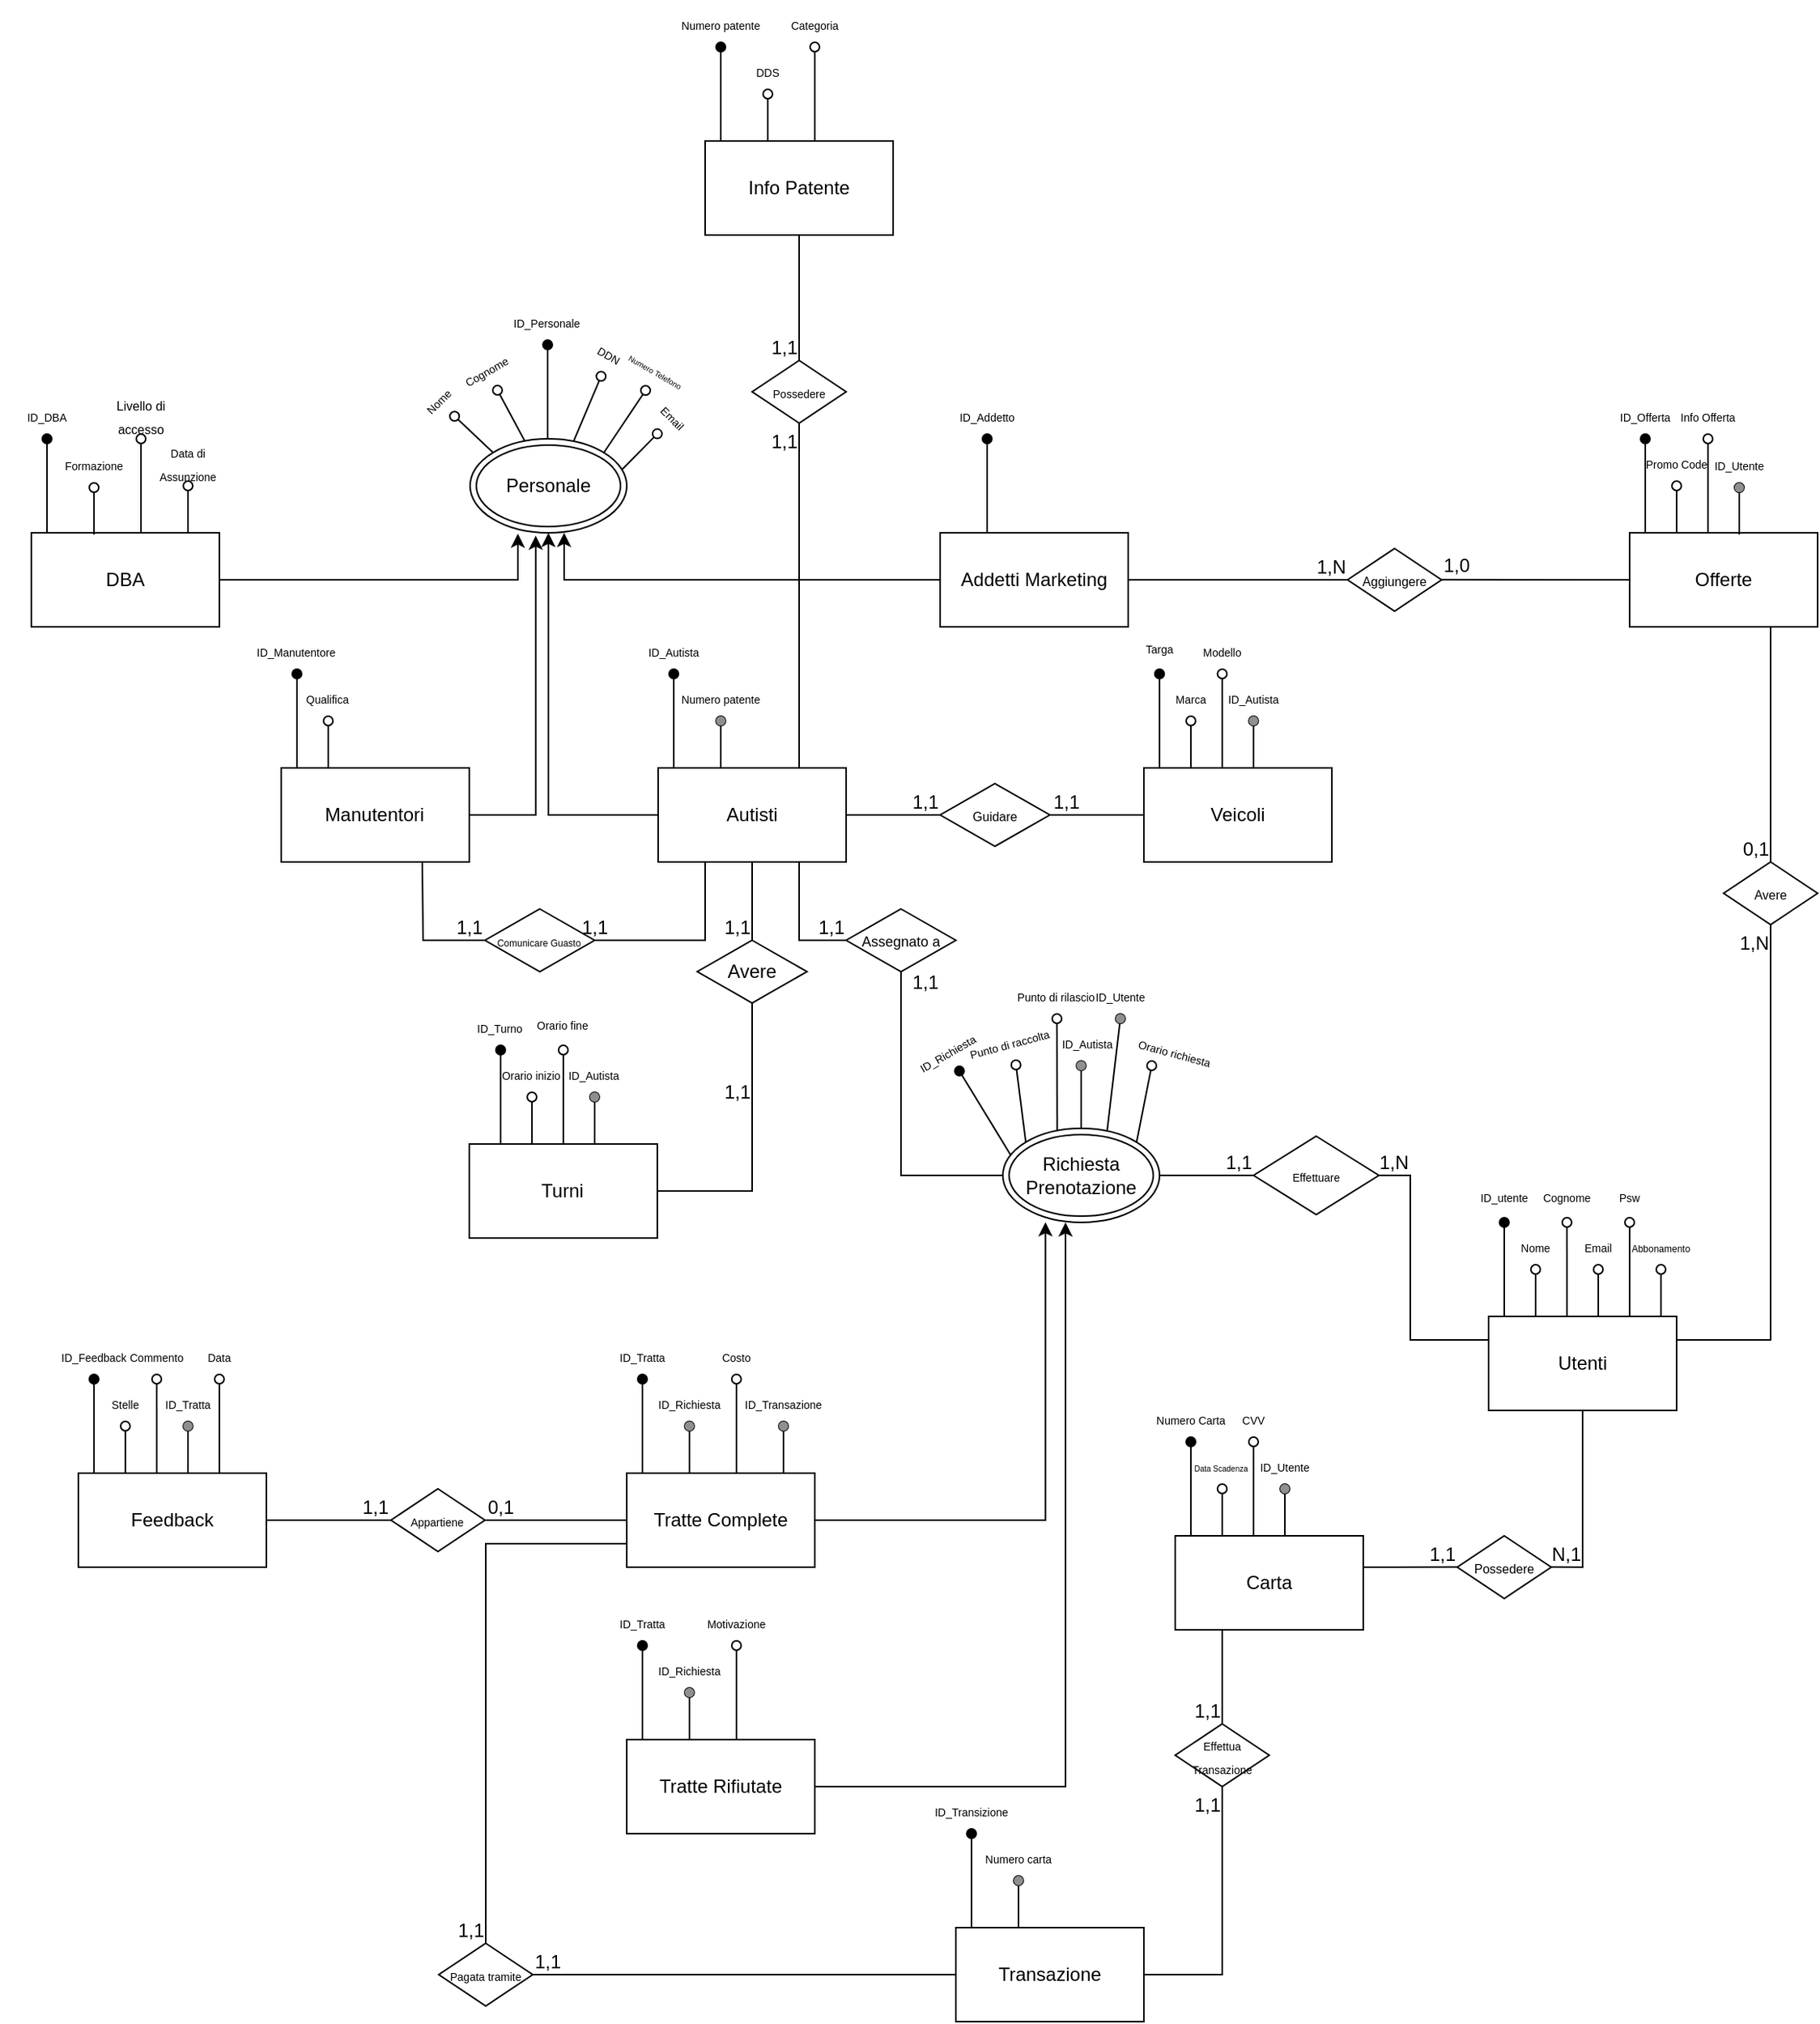 <mxfile version="22.1.3" type="device">
  <diagram id="R2lEEEUBdFMjLlhIrx00" name="Page-1">
    <mxGraphModel dx="491" dy="260" grid="1" gridSize="10" guides="1" tooltips="1" connect="1" arrows="1" fold="1" page="1" pageScale="1" pageWidth="3300" pageHeight="4681" math="0" shadow="0" extFonts="Permanent Marker^https://fonts.googleapis.com/css?family=Permanent+Marker">
      <root>
        <mxCell id="0" />
        <mxCell id="1" parent="0" />
        <mxCell id="1GTwUBaE6gafLs46mViq-55" value="Veicoli" style="rounded=0;whiteSpace=wrap;html=1;" parent="1" vertex="1">
          <mxGeometry x="1920" y="1100" width="120" height="60" as="geometry" />
        </mxCell>
        <mxCell id="1GTwUBaE6gafLs46mViq-56" value="" style="endArrow=oval;html=1;rounded=0;exitX=0.5;exitY=0;exitDx=0;exitDy=0;endFill=0;" parent="1" edge="1">
          <mxGeometry width="50" height="50" relative="1" as="geometry">
            <mxPoint x="1950" y="1100" as="sourcePoint" />
            <mxPoint x="1950" y="1070" as="targetPoint" />
          </mxGeometry>
        </mxCell>
        <mxCell id="1GTwUBaE6gafLs46mViq-57" value="&lt;font style=&quot;font-size: 7px;&quot;&gt;Marca&lt;/font&gt;" style="text;html=1;strokeColor=none;fillColor=none;align=center;verticalAlign=middle;whiteSpace=wrap;rounded=0;" parent="1" vertex="1">
          <mxGeometry x="1920" y="1040" width="60" height="30" as="geometry" />
        </mxCell>
        <mxCell id="1GTwUBaE6gafLs46mViq-58" value="" style="endArrow=oval;html=1;rounded=0;exitX=0.417;exitY=0;exitDx=0;exitDy=0;endFill=0;exitPerimeter=0;" parent="1" source="1GTwUBaE6gafLs46mViq-55" target="1GTwUBaE6gafLs46mViq-59" edge="1">
          <mxGeometry width="50" height="50" relative="1" as="geometry">
            <mxPoint x="1970" y="1080" as="sourcePoint" />
            <mxPoint x="1970" y="1030" as="targetPoint" />
          </mxGeometry>
        </mxCell>
        <mxCell id="1GTwUBaE6gafLs46mViq-59" value="&lt;font style=&quot;font-size: 7px;&quot;&gt;Modello&lt;/font&gt;" style="text;html=1;strokeColor=none;fillColor=none;align=center;verticalAlign=middle;whiteSpace=wrap;rounded=0;" parent="1" vertex="1">
          <mxGeometry x="1940" y="1010" width="60" height="30" as="geometry" />
        </mxCell>
        <mxCell id="1GTwUBaE6gafLs46mViq-60" value="" style="endArrow=oval;html=1;rounded=0;exitX=0.5;exitY=0;exitDx=0;exitDy=0;endFill=1;fontColor=#FFFFFF;strokeColor=#000000;labelBackgroundColor=#757575;" parent="1" target="1GTwUBaE6gafLs46mViq-61" edge="1">
          <mxGeometry width="50" height="50" relative="1" as="geometry">
            <mxPoint x="1990" y="1100" as="sourcePoint" />
            <mxPoint x="1990" y="1050" as="targetPoint" />
          </mxGeometry>
        </mxCell>
        <mxCell id="1GTwUBaE6gafLs46mViq-61" value="&lt;font style=&quot;font-size: 7px;&quot;&gt;ID_&lt;font style=&quot;font-size: 7px;&quot;&gt;Autista&lt;/font&gt;&lt;/font&gt;" style="text;html=1;strokeColor=none;fillColor=none;align=center;verticalAlign=middle;whiteSpace=wrap;rounded=0;" parent="1" vertex="1">
          <mxGeometry x="1960" y="1040" width="60" height="30" as="geometry" />
        </mxCell>
        <mxCell id="1GTwUBaE6gafLs46mViq-66" value="" style="endArrow=oval;html=1;rounded=0;exitX=0.417;exitY=0;exitDx=0;exitDy=0;endFill=1;exitPerimeter=0;" parent="1" target="1GTwUBaE6gafLs46mViq-67" edge="1">
          <mxGeometry width="50" height="50" relative="1" as="geometry">
            <mxPoint x="1930" y="1100" as="sourcePoint" />
            <mxPoint x="1930" y="1030" as="targetPoint" />
          </mxGeometry>
        </mxCell>
        <mxCell id="1GTwUBaE6gafLs46mViq-67" value="&lt;div style=&quot;font-size: 7px;&quot;&gt;Targa&lt;/div&gt;" style="text;html=1;strokeColor=none;fillColor=none;align=center;verticalAlign=middle;whiteSpace=wrap;rounded=0;" parent="1" vertex="1">
          <mxGeometry x="1900" y="1010" width="60" height="30" as="geometry" />
        </mxCell>
        <mxCell id="1GTwUBaE6gafLs46mViq-72" value="&lt;font style=&quot;font-size: 8px;&quot;&gt;Guidare&lt;br&gt;&lt;/font&gt;" style="shape=rhombus;perimeter=rhombusPerimeter;whiteSpace=wrap;html=1;align=center;" parent="1" vertex="1">
          <mxGeometry x="1790" y="1110" width="70" height="40" as="geometry" />
        </mxCell>
        <mxCell id="1GTwUBaE6gafLs46mViq-77" value="" style="shape=waypoint;sketch=0;fillStyle=solid;size=6;pointerEvents=1;points=[];fillColor=none;resizable=0;rotatable=0;perimeter=centerPerimeter;snapToPoint=1;strokeColor=#8F8F8F;" parent="1" vertex="1">
          <mxGeometry x="1980" y="1060" width="20" height="20" as="geometry" />
        </mxCell>
        <mxCell id="WVK-Z61vjBoYHEyCaG1b-30" value="" style="endArrow=none;html=1;rounded=0;exitX=1;exitY=0.5;exitDx=0;exitDy=0;entryX=0;entryY=0.5;entryDx=0;entryDy=0;" parent="1" target="1GTwUBaE6gafLs46mViq-72" edge="1">
          <mxGeometry relative="1" as="geometry">
            <mxPoint x="1730" y="1130" as="sourcePoint" />
            <mxPoint x="1940" y="1190" as="targetPoint" />
          </mxGeometry>
        </mxCell>
        <mxCell id="WVK-Z61vjBoYHEyCaG1b-31" value="1,1" style="resizable=0;html=1;whiteSpace=wrap;align=right;verticalAlign=bottom;" parent="WVK-Z61vjBoYHEyCaG1b-30" connectable="0" vertex="1">
          <mxGeometry x="1" relative="1" as="geometry" />
        </mxCell>
        <mxCell id="WVK-Z61vjBoYHEyCaG1b-32" value="" style="endArrow=none;html=1;rounded=0;entryX=0;entryY=0.5;entryDx=0;entryDy=0;" parent="1" target="1GTwUBaE6gafLs46mViq-55" edge="1">
          <mxGeometry relative="1" as="geometry">
            <mxPoint x="1860" y="1130" as="sourcePoint" />
            <mxPoint x="1910" y="1130" as="targetPoint" />
          </mxGeometry>
        </mxCell>
        <mxCell id="WVK-Z61vjBoYHEyCaG1b-33" value="1,1" style="resizable=0;html=1;whiteSpace=wrap;align=right;verticalAlign=bottom;" parent="WVK-Z61vjBoYHEyCaG1b-32" connectable="0" vertex="1">
          <mxGeometry x="1" relative="1" as="geometry">
            <mxPoint x="-40" as="offset" />
          </mxGeometry>
        </mxCell>
        <mxCell id="WVK-Z61vjBoYHEyCaG1b-49" value="Turni" style="rounded=0;whiteSpace=wrap;html=1;" parent="1" vertex="1">
          <mxGeometry x="1489.49" y="1340" width="120" height="60" as="geometry" />
        </mxCell>
        <mxCell id="WVK-Z61vjBoYHEyCaG1b-56" value="" style="endArrow=oval;html=1;rounded=0;exitX=0.417;exitY=0;exitDx=0;exitDy=0;endFill=1;exitPerimeter=0;" parent="1" target="WVK-Z61vjBoYHEyCaG1b-57" edge="1">
          <mxGeometry width="50" height="50" relative="1" as="geometry">
            <mxPoint x="1509.49" y="1340" as="sourcePoint" />
            <mxPoint x="1509.49" y="1270" as="targetPoint" />
          </mxGeometry>
        </mxCell>
        <mxCell id="WVK-Z61vjBoYHEyCaG1b-57" value="&lt;div&gt;&lt;span style=&quot;font-size: 7px;&quot;&gt;ID_Turno&lt;/span&gt;&lt;/div&gt;" style="text;html=1;strokeColor=none;fillColor=none;align=center;verticalAlign=middle;whiteSpace=wrap;rounded=0;" parent="1" vertex="1">
          <mxGeometry x="1479.49" y="1250" width="60" height="30" as="geometry" />
        </mxCell>
        <mxCell id="WVK-Z61vjBoYHEyCaG1b-60" value="Avere" style="shape=rhombus;perimeter=rhombusPerimeter;whiteSpace=wrap;html=1;align=center;" parent="1" vertex="1">
          <mxGeometry x="1635" y="1210" width="70" height="40" as="geometry" />
        </mxCell>
        <mxCell id="WVK-Z61vjBoYHEyCaG1b-72" value="" style="endArrow=none;html=1;rounded=0;exitX=0.5;exitY=1;exitDx=0;exitDy=0;entryX=0.5;entryY=0;entryDx=0;entryDy=0;" parent="1" source="m7EIwp2qNDk-36-i3Lt1-24" target="WVK-Z61vjBoYHEyCaG1b-60" edge="1">
          <mxGeometry relative="1" as="geometry">
            <mxPoint x="1700" y="1160" as="sourcePoint" />
            <mxPoint x="1820" y="1230" as="targetPoint" />
          </mxGeometry>
        </mxCell>
        <mxCell id="WVK-Z61vjBoYHEyCaG1b-73" value="1,1" style="resizable=0;html=1;whiteSpace=wrap;align=right;verticalAlign=bottom;" parent="WVK-Z61vjBoYHEyCaG1b-72" connectable="0" vertex="1">
          <mxGeometry x="1" relative="1" as="geometry" />
        </mxCell>
        <mxCell id="WVK-Z61vjBoYHEyCaG1b-78" value="" style="endArrow=oval;html=1;rounded=0;exitDx=0;exitDy=0;endFill=1;fontColor=#FFFFFF;strokeColor=#000000;labelBackgroundColor=#757575;" parent="1" edge="1">
          <mxGeometry width="50" height="50" relative="1" as="geometry">
            <mxPoint x="1629.49" y="1310" as="sourcePoint" />
            <mxPoint x="1629.49" y="1310" as="targetPoint" />
          </mxGeometry>
        </mxCell>
        <mxCell id="zgEXHdy59-02v655x-aA-15" value="Feedback" style="rounded=0;whiteSpace=wrap;html=1;" parent="1" vertex="1">
          <mxGeometry x="1240" y="1550" width="120" height="60" as="geometry" />
        </mxCell>
        <mxCell id="zgEXHdy59-02v655x-aA-16" value="" style="endArrow=oval;html=1;rounded=0;exitX=0.5;exitY=0;exitDx=0;exitDy=0;endFill=0;" parent="1" target="zgEXHdy59-02v655x-aA-17" edge="1">
          <mxGeometry width="50" height="50" relative="1" as="geometry">
            <mxPoint x="1270" y="1550" as="sourcePoint" />
            <mxPoint x="1270" y="1500" as="targetPoint" />
          </mxGeometry>
        </mxCell>
        <mxCell id="zgEXHdy59-02v655x-aA-17" value="&lt;font style=&quot;font-size: 7px;&quot;&gt;Stelle&lt;/font&gt;" style="text;html=1;strokeColor=none;fillColor=none;align=center;verticalAlign=middle;whiteSpace=wrap;rounded=0;" parent="1" vertex="1">
          <mxGeometry x="1240" y="1490" width="60" height="30" as="geometry" />
        </mxCell>
        <mxCell id="zgEXHdy59-02v655x-aA-18" value="" style="endArrow=oval;html=1;rounded=0;exitX=0.417;exitY=0;exitDx=0;exitDy=0;endFill=0;exitPerimeter=0;" parent="1" source="zgEXHdy59-02v655x-aA-15" target="zgEXHdy59-02v655x-aA-19" edge="1">
          <mxGeometry width="50" height="50" relative="1" as="geometry">
            <mxPoint x="1290" y="1530" as="sourcePoint" />
            <mxPoint x="1290" y="1480" as="targetPoint" />
          </mxGeometry>
        </mxCell>
        <mxCell id="zgEXHdy59-02v655x-aA-19" value="&lt;font style=&quot;font-size: 7px;&quot;&gt;Commento&lt;br&gt;&lt;/font&gt;" style="text;html=1;strokeColor=none;fillColor=none;align=center;verticalAlign=middle;whiteSpace=wrap;rounded=0;" parent="1" vertex="1">
          <mxGeometry x="1260" y="1460" width="60" height="30" as="geometry" />
        </mxCell>
        <mxCell id="zgEXHdy59-02v655x-aA-20" value="" style="endArrow=oval;html=1;rounded=0;exitX=0.5;exitY=0;exitDx=0;exitDy=0;endFill=1;fontColor=#FFFFFF;strokeColor=#000000;labelBackgroundColor=#757575;" parent="1" target="zgEXHdy59-02v655x-aA-21" edge="1">
          <mxGeometry width="50" height="50" relative="1" as="geometry">
            <mxPoint x="1310" y="1550" as="sourcePoint" />
            <mxPoint x="1310" y="1500" as="targetPoint" />
          </mxGeometry>
        </mxCell>
        <mxCell id="zgEXHdy59-02v655x-aA-21" value="&lt;font style=&quot;font-size: 7px;&quot;&gt;ID_Tratta&lt;br&gt;&lt;/font&gt;" style="text;html=1;strokeColor=none;fillColor=none;align=center;verticalAlign=middle;whiteSpace=wrap;rounded=0;" parent="1" vertex="1">
          <mxGeometry x="1280" y="1490" width="60" height="30" as="geometry" />
        </mxCell>
        <mxCell id="zgEXHdy59-02v655x-aA-22" value="" style="endArrow=oval;html=1;rounded=0;exitX=0.417;exitY=0;exitDx=0;exitDy=0;endFill=1;exitPerimeter=0;" parent="1" target="zgEXHdy59-02v655x-aA-23" edge="1">
          <mxGeometry width="50" height="50" relative="1" as="geometry">
            <mxPoint x="1250" y="1550" as="sourcePoint" />
            <mxPoint x="1250" y="1480" as="targetPoint" />
          </mxGeometry>
        </mxCell>
        <mxCell id="zgEXHdy59-02v655x-aA-23" value="&lt;font style=&quot;font-size: 7px;&quot;&gt;ID_Feedback&lt;/font&gt;" style="text;html=1;strokeColor=none;fillColor=none;align=center;verticalAlign=middle;whiteSpace=wrap;rounded=0;" parent="1" vertex="1">
          <mxGeometry x="1220" y="1460" width="60" height="30" as="geometry" />
        </mxCell>
        <mxCell id="zgEXHdy59-02v655x-aA-24" value="" style="shape=waypoint;sketch=0;fillStyle=solid;size=6;pointerEvents=1;points=[];fillColor=none;resizable=0;rotatable=0;perimeter=centerPerimeter;snapToPoint=1;strokeColor=#8F8F8F;" parent="1" vertex="1">
          <mxGeometry x="1300" y="1510" width="20" height="20" as="geometry" />
        </mxCell>
        <mxCell id="zgEXHdy59-02v655x-aA-25" value="" style="endArrow=oval;html=1;rounded=0;exitX=0.417;exitY=0;exitDx=0;exitDy=0;endFill=0;exitPerimeter=0;" parent="1" target="zgEXHdy59-02v655x-aA-26" edge="1">
          <mxGeometry width="50" height="50" relative="1" as="geometry">
            <mxPoint x="1330" y="1550" as="sourcePoint" />
            <mxPoint x="1330" y="1480" as="targetPoint" />
          </mxGeometry>
        </mxCell>
        <mxCell id="zgEXHdy59-02v655x-aA-26" value="&lt;font style=&quot;font-size: 7px;&quot;&gt;Data&lt;br&gt;&lt;/font&gt;" style="text;html=1;strokeColor=none;fillColor=none;align=center;verticalAlign=middle;whiteSpace=wrap;rounded=0;" parent="1" vertex="1">
          <mxGeometry x="1300" y="1460" width="60" height="30" as="geometry" />
        </mxCell>
        <mxCell id="VP--jvnIrPfgmcB4H4c5-129" style="edgeStyle=orthogonalEdgeStyle;rounded=0;orthogonalLoop=1;jettySize=auto;html=1;entryX=0.5;entryY=1;entryDx=0;entryDy=0;" parent="1" source="m7EIwp2qNDk-36-i3Lt1-24" target="VP--jvnIrPfgmcB4H4c5-127" edge="1">
          <mxGeometry relative="1" as="geometry" />
        </mxCell>
        <mxCell id="m7EIwp2qNDk-36-i3Lt1-24" value="Autisti" style="rounded=0;whiteSpace=wrap;html=1;" parent="1" vertex="1">
          <mxGeometry x="1610" y="1100" width="120" height="60" as="geometry" />
        </mxCell>
        <mxCell id="m7EIwp2qNDk-36-i3Lt1-33" value="" style="endArrow=oval;html=1;rounded=0;exitX=0.417;exitY=0;exitDx=0;exitDy=0;endFill=1;exitPerimeter=0;" parent="1" target="m7EIwp2qNDk-36-i3Lt1-34" edge="1">
          <mxGeometry width="50" height="50" relative="1" as="geometry">
            <mxPoint x="1620" y="1100" as="sourcePoint" />
            <mxPoint x="1620" y="1030" as="targetPoint" />
          </mxGeometry>
        </mxCell>
        <mxCell id="m7EIwp2qNDk-36-i3Lt1-34" value="&lt;span style=&quot;font-size: 7px;&quot;&gt;ID_Autista&lt;/span&gt;" style="text;html=1;strokeColor=none;fillColor=none;align=center;verticalAlign=middle;whiteSpace=wrap;rounded=0;" parent="1" vertex="1">
          <mxGeometry x="1590" y="1010" width="60" height="30" as="geometry" />
        </mxCell>
        <mxCell id="m7EIwp2qNDk-36-i3Lt1-37" value="&lt;div&gt;Utenti&lt;/div&gt;" style="rounded=0;whiteSpace=wrap;html=1;" parent="1" vertex="1">
          <mxGeometry x="2140" y="1450" width="120" height="60" as="geometry" />
        </mxCell>
        <mxCell id="m7EIwp2qNDk-36-i3Lt1-38" value="" style="endArrow=oval;html=1;rounded=0;exitX=0.5;exitY=0;exitDx=0;exitDy=0;endFill=0;" parent="1" target="m7EIwp2qNDk-36-i3Lt1-39" edge="1">
          <mxGeometry width="50" height="50" relative="1" as="geometry">
            <mxPoint x="2170" y="1450" as="sourcePoint" />
            <mxPoint x="2170" y="1400" as="targetPoint" />
          </mxGeometry>
        </mxCell>
        <mxCell id="m7EIwp2qNDk-36-i3Lt1-39" value="&lt;font style=&quot;font-size: 7px;&quot;&gt;Nome&lt;/font&gt;" style="text;html=1;strokeColor=none;fillColor=none;align=center;verticalAlign=middle;whiteSpace=wrap;rounded=0;" parent="1" vertex="1">
          <mxGeometry x="2140" y="1390" width="60" height="30" as="geometry" />
        </mxCell>
        <mxCell id="m7EIwp2qNDk-36-i3Lt1-40" value="" style="endArrow=oval;html=1;rounded=0;exitX=0.417;exitY=0;exitDx=0;exitDy=0;endFill=0;exitPerimeter=0;" parent="1" source="m7EIwp2qNDk-36-i3Lt1-37" target="m7EIwp2qNDk-36-i3Lt1-41" edge="1">
          <mxGeometry width="50" height="50" relative="1" as="geometry">
            <mxPoint x="2190" y="1430" as="sourcePoint" />
            <mxPoint x="2190" y="1380" as="targetPoint" />
          </mxGeometry>
        </mxCell>
        <mxCell id="m7EIwp2qNDk-36-i3Lt1-41" value="&lt;div style=&quot;font-size: 7px;&quot;&gt;Cognome&lt;/div&gt;" style="text;html=1;strokeColor=none;fillColor=none;align=center;verticalAlign=middle;whiteSpace=wrap;rounded=0;" parent="1" vertex="1">
          <mxGeometry x="2160" y="1360" width="60" height="30" as="geometry" />
        </mxCell>
        <mxCell id="m7EIwp2qNDk-36-i3Lt1-42" value="" style="endArrow=oval;html=1;rounded=0;exitX=0.5;exitY=0;exitDx=0;exitDy=0;endFill=0;" parent="1" target="m7EIwp2qNDk-36-i3Lt1-43" edge="1">
          <mxGeometry width="50" height="50" relative="1" as="geometry">
            <mxPoint x="2210" y="1450" as="sourcePoint" />
            <mxPoint x="2210" y="1400" as="targetPoint" />
          </mxGeometry>
        </mxCell>
        <mxCell id="m7EIwp2qNDk-36-i3Lt1-43" value="&lt;font style=&quot;font-size: 7px;&quot;&gt;Email&lt;/font&gt;" style="text;html=1;strokeColor=none;fillColor=none;align=center;verticalAlign=middle;whiteSpace=wrap;rounded=0;" parent="1" vertex="1">
          <mxGeometry x="2180" y="1390" width="60" height="30" as="geometry" />
        </mxCell>
        <mxCell id="m7EIwp2qNDk-36-i3Lt1-44" value="" style="endArrow=oval;html=1;rounded=0;exitX=0.417;exitY=0;exitDx=0;exitDy=0;endFill=0;exitPerimeter=0;" parent="1" target="m7EIwp2qNDk-36-i3Lt1-45" edge="1">
          <mxGeometry width="50" height="50" relative="1" as="geometry">
            <mxPoint x="2230" y="1450" as="sourcePoint" />
            <mxPoint x="2230" y="1380" as="targetPoint" />
          </mxGeometry>
        </mxCell>
        <mxCell id="m7EIwp2qNDk-36-i3Lt1-45" value="&lt;div style=&quot;font-size: 7px;&quot;&gt;Psw&lt;br&gt;&lt;/div&gt;" style="text;html=1;strokeColor=none;fillColor=none;align=center;verticalAlign=middle;whiteSpace=wrap;rounded=0;" parent="1" vertex="1">
          <mxGeometry x="2200" y="1360" width="60" height="30" as="geometry" />
        </mxCell>
        <mxCell id="m7EIwp2qNDk-36-i3Lt1-46" value="" style="endArrow=oval;html=1;rounded=0;exitX=0.417;exitY=0;exitDx=0;exitDy=0;endFill=1;exitPerimeter=0;" parent="1" target="m7EIwp2qNDk-36-i3Lt1-47" edge="1">
          <mxGeometry width="50" height="50" relative="1" as="geometry">
            <mxPoint x="2150" y="1450" as="sourcePoint" />
            <mxPoint x="2150" y="1380" as="targetPoint" />
          </mxGeometry>
        </mxCell>
        <mxCell id="m7EIwp2qNDk-36-i3Lt1-47" value="&lt;div style=&quot;font-size: 7px;&quot;&gt;ID_utente&lt;/div&gt;" style="text;html=1;strokeColor=none;fillColor=none;align=center;verticalAlign=middle;whiteSpace=wrap;rounded=0;" parent="1" vertex="1">
          <mxGeometry x="2120" y="1360" width="60" height="30" as="geometry" />
        </mxCell>
        <mxCell id="VP--jvnIrPfgmcB4H4c5-1" value="" style="endArrow=oval;html=1;rounded=0;exitX=0.5;exitY=0;exitDx=0;exitDy=0;endFill=0;" parent="1" target="VP--jvnIrPfgmcB4H4c5-2" edge="1">
          <mxGeometry width="50" height="50" relative="1" as="geometry">
            <mxPoint x="1650" y="1100" as="sourcePoint" />
            <mxPoint x="1650" y="1050" as="targetPoint" />
          </mxGeometry>
        </mxCell>
        <mxCell id="VP--jvnIrPfgmcB4H4c5-2" value="&lt;font style=&quot;font-size: 7px;&quot;&gt;Numero patente&lt;/font&gt;" style="text;html=1;strokeColor=none;fillColor=none;align=center;verticalAlign=middle;whiteSpace=wrap;rounded=0;" parent="1" vertex="1">
          <mxGeometry x="1620" y="1040" width="60" height="30" as="geometry" />
        </mxCell>
        <mxCell id="VP--jvnIrPfgmcB4H4c5-6" value="" style="endArrow=oval;html=1;rounded=0;exitX=0.5;exitY=0;exitDx=0;exitDy=0;endFill=0;" parent="1" target="VP--jvnIrPfgmcB4H4c5-7" edge="1">
          <mxGeometry width="50" height="50" relative="1" as="geometry">
            <mxPoint x="1529.49" y="1340" as="sourcePoint" />
            <mxPoint x="1529.49" y="1290" as="targetPoint" />
          </mxGeometry>
        </mxCell>
        <mxCell id="VP--jvnIrPfgmcB4H4c5-7" value="&lt;font style=&quot;font-size: 7px;&quot;&gt;Orario inizio&lt;/font&gt;" style="text;html=1;strokeColor=none;fillColor=none;align=center;verticalAlign=middle;whiteSpace=wrap;rounded=0;" parent="1" vertex="1">
          <mxGeometry x="1499.49" y="1280" width="60" height="30" as="geometry" />
        </mxCell>
        <mxCell id="VP--jvnIrPfgmcB4H4c5-8" value="" style="endArrow=oval;html=1;rounded=0;exitX=0.417;exitY=0;exitDx=0;exitDy=0;endFill=0;exitPerimeter=0;" parent="1" target="VP--jvnIrPfgmcB4H4c5-9" edge="1">
          <mxGeometry width="50" height="50" relative="1" as="geometry">
            <mxPoint x="1549.49" y="1340" as="sourcePoint" />
            <mxPoint x="1549.49" y="1270" as="targetPoint" />
          </mxGeometry>
        </mxCell>
        <mxCell id="VP--jvnIrPfgmcB4H4c5-9" value="&lt;div style=&quot;font-size: 7px;&quot;&gt;Orario fine&lt;/div&gt;" style="text;html=1;strokeColor=none;fillColor=none;align=center;verticalAlign=middle;whiteSpace=wrap;rounded=0;" parent="1" vertex="1">
          <mxGeometry x="1519.49" y="1250" width="60" height="30" as="geometry" />
        </mxCell>
        <mxCell id="VP--jvnIrPfgmcB4H4c5-10" value="" style="endArrow=oval;html=1;rounded=0;exitX=0.5;exitY=0;exitDx=0;exitDy=0;endFill=1;fontColor=#FFFFFF;strokeColor=#000000;labelBackgroundColor=#757575;" parent="1" target="VP--jvnIrPfgmcB4H4c5-11" edge="1">
          <mxGeometry width="50" height="50" relative="1" as="geometry">
            <mxPoint x="1569.49" y="1340" as="sourcePoint" />
            <mxPoint x="1569.49" y="1290" as="targetPoint" />
          </mxGeometry>
        </mxCell>
        <mxCell id="VP--jvnIrPfgmcB4H4c5-11" value="&lt;font style=&quot;font-size: 7px;&quot;&gt;ID_&lt;font style=&quot;font-size: 7px;&quot;&gt;Autista&lt;/font&gt;&lt;/font&gt;" style="text;html=1;strokeColor=none;fillColor=none;align=center;verticalAlign=middle;whiteSpace=wrap;rounded=0;" parent="1" vertex="1">
          <mxGeometry x="1539.49" y="1280" width="60" height="30" as="geometry" />
        </mxCell>
        <mxCell id="VP--jvnIrPfgmcB4H4c5-12" value="" style="shape=waypoint;sketch=0;fillStyle=solid;size=6;pointerEvents=1;points=[];fillColor=none;resizable=0;rotatable=0;perimeter=centerPerimeter;snapToPoint=1;strokeColor=#8F8F8F;" parent="1" vertex="1">
          <mxGeometry x="1559.49" y="1300" width="20" height="20" as="geometry" />
        </mxCell>
        <mxCell id="VP--jvnIrPfgmcB4H4c5-13" value="" style="endArrow=oval;html=1;rounded=0;exitX=0.5;exitY=0;exitDx=0;exitDy=0;endFill=0;" parent="1" target="VP--jvnIrPfgmcB4H4c5-14" edge="1">
          <mxGeometry width="50" height="50" relative="1" as="geometry">
            <mxPoint x="2250" y="1450" as="sourcePoint" />
            <mxPoint x="2250" y="1400" as="targetPoint" />
          </mxGeometry>
        </mxCell>
        <mxCell id="VP--jvnIrPfgmcB4H4c5-14" value="&lt;font style=&quot;font-size: 6px;&quot;&gt;Abbonamento&lt;/font&gt;" style="text;html=1;strokeColor=none;fillColor=none;align=center;verticalAlign=middle;whiteSpace=wrap;rounded=0;" parent="1" vertex="1">
          <mxGeometry x="2220" y="1390" width="60" height="30" as="geometry" />
        </mxCell>
        <mxCell id="VP--jvnIrPfgmcB4H4c5-20" value="" style="endArrow=none;html=1;rounded=0;exitX=0.5;exitY=1;exitDx=0;exitDy=0;entryX=1;entryY=0.5;entryDx=0;entryDy=0;" parent="1" source="WVK-Z61vjBoYHEyCaG1b-60" target="WVK-Z61vjBoYHEyCaG1b-49" edge="1">
          <mxGeometry relative="1" as="geometry">
            <mxPoint x="1699.86" y="1260" as="sourcePoint" />
            <mxPoint x="1699.86" y="1320" as="targetPoint" />
            <Array as="points">
              <mxPoint x="1670" y="1320" />
              <mxPoint x="1670" y="1370" />
            </Array>
          </mxGeometry>
        </mxCell>
        <mxCell id="VP--jvnIrPfgmcB4H4c5-21" value="1,1" style="resizable=0;html=1;whiteSpace=wrap;align=right;verticalAlign=bottom;" parent="VP--jvnIrPfgmcB4H4c5-20" connectable="0" vertex="1">
          <mxGeometry x="1" relative="1" as="geometry">
            <mxPoint x="61" y="-55" as="offset" />
          </mxGeometry>
        </mxCell>
        <mxCell id="VP--jvnIrPfgmcB4H4c5-58" value="Carta" style="rounded=0;whiteSpace=wrap;html=1;" parent="1" vertex="1">
          <mxGeometry x="1940" y="1590" width="120" height="60" as="geometry" />
        </mxCell>
        <mxCell id="VP--jvnIrPfgmcB4H4c5-59" value="" style="endArrow=oval;html=1;rounded=0;exitX=0.417;exitY=0;exitDx=0;exitDy=0;endFill=1;exitPerimeter=0;" parent="1" target="VP--jvnIrPfgmcB4H4c5-60" edge="1">
          <mxGeometry width="50" height="50" relative="1" as="geometry">
            <mxPoint x="1950" y="1590" as="sourcePoint" />
            <mxPoint x="1950" y="1520" as="targetPoint" />
          </mxGeometry>
        </mxCell>
        <mxCell id="VP--jvnIrPfgmcB4H4c5-60" value="&lt;font style=&quot;font-size: 7px;&quot;&gt;Numero Carta&lt;br&gt;&lt;/font&gt;" style="text;html=1;strokeColor=none;fillColor=none;align=center;verticalAlign=middle;whiteSpace=wrap;rounded=0;" parent="1" vertex="1">
          <mxGeometry x="1920" y="1500" width="60" height="30" as="geometry" />
        </mxCell>
        <mxCell id="VP--jvnIrPfgmcB4H4c5-63" value="" style="endArrow=oval;html=1;rounded=0;endFill=0;fontColor=#FFFFFF;strokeColor=#000000;labelBackgroundColor=#757575;" parent="1" target="VP--jvnIrPfgmcB4H4c5-64" edge="1">
          <mxGeometry width="50" height="50" relative="1" as="geometry">
            <mxPoint x="1990" y="1590" as="sourcePoint" />
            <mxPoint x="1990" y="1510" as="targetPoint" />
          </mxGeometry>
        </mxCell>
        <mxCell id="VP--jvnIrPfgmcB4H4c5-64" value="&lt;span style=&quot;font-size: 7px;&quot;&gt;CVV&lt;/span&gt;" style="text;html=1;strokeColor=none;fillColor=none;align=center;verticalAlign=middle;whiteSpace=wrap;rounded=0;" parent="1" vertex="1">
          <mxGeometry x="1960" y="1500" width="60" height="30" as="geometry" />
        </mxCell>
        <mxCell id="VP--jvnIrPfgmcB4H4c5-65" value="" style="endArrow=oval;html=1;rounded=0;exitX=0.5;exitY=0;exitDx=0;exitDy=0;endFill=0;" parent="1" edge="1">
          <mxGeometry width="50" height="50" relative="1" as="geometry">
            <mxPoint x="1970" y="1590" as="sourcePoint" />
            <mxPoint x="1970" y="1560" as="targetPoint" />
          </mxGeometry>
        </mxCell>
        <mxCell id="VP--jvnIrPfgmcB4H4c5-66" value="&lt;font style=&quot;font-size: 5px;&quot;&gt;Data Scadenza&amp;nbsp;&lt;/font&gt;" style="text;html=1;strokeColor=none;fillColor=none;align=center;verticalAlign=middle;whiteSpace=wrap;rounded=0;" parent="1" vertex="1">
          <mxGeometry x="1940" y="1530" width="60" height="30" as="geometry" />
        </mxCell>
        <mxCell id="VP--jvnIrPfgmcB4H4c5-91" value="" style="endArrow=oval;html=1;rounded=0;exitX=0.5;exitY=0;exitDx=0;exitDy=0;endFill=1;fontColor=#FFFFFF;strokeColor=#000000;labelBackgroundColor=#757575;" parent="1" target="VP--jvnIrPfgmcB4H4c5-92" edge="1">
          <mxGeometry width="50" height="50" relative="1" as="geometry">
            <mxPoint x="2010" y="1590" as="sourcePoint" />
            <mxPoint x="2010" y="1540" as="targetPoint" />
          </mxGeometry>
        </mxCell>
        <mxCell id="VP--jvnIrPfgmcB4H4c5-92" value="&lt;font style=&quot;font-size: 7px;&quot;&gt;ID_Utente&lt;br&gt;&lt;/font&gt;" style="text;html=1;strokeColor=none;fillColor=none;align=center;verticalAlign=middle;whiteSpace=wrap;rounded=0;" parent="1" vertex="1">
          <mxGeometry x="1980" y="1530" width="60" height="30" as="geometry" />
        </mxCell>
        <mxCell id="VP--jvnIrPfgmcB4H4c5-93" value="" style="shape=waypoint;sketch=0;fillStyle=solid;size=6;pointerEvents=1;points=[];fillColor=none;resizable=0;rotatable=0;perimeter=centerPerimeter;snapToPoint=1;strokeColor=#8F8F8F;" parent="1" vertex="1">
          <mxGeometry x="2000" y="1550" width="20" height="20" as="geometry" />
        </mxCell>
        <mxCell id="VP--jvnIrPfgmcB4H4c5-94" value="" style="endArrow=none;html=1;rounded=0;" parent="1" edge="1">
          <mxGeometry relative="1" as="geometry">
            <mxPoint x="2060" y="1610" as="sourcePoint" />
            <mxPoint x="2120" y="1609.82" as="targetPoint" />
          </mxGeometry>
        </mxCell>
        <mxCell id="VP--jvnIrPfgmcB4H4c5-95" value="" style="resizable=0;html=1;whiteSpace=wrap;align=right;verticalAlign=bottom;" parent="VP--jvnIrPfgmcB4H4c5-94" connectable="0" vertex="1">
          <mxGeometry x="1" relative="1" as="geometry" />
        </mxCell>
        <mxCell id="VP--jvnIrPfgmcB4H4c5-96" value="&lt;div style=&quot;font-size: 11px;&quot; align=&quot;center&quot;&gt;&lt;font style=&quot;font-size: 8px;&quot;&gt;Possedere&lt;/font&gt;&lt;/div&gt;" style="rhombus;whiteSpace=wrap;html=1;align=center;" parent="1" vertex="1">
          <mxGeometry x="2120" y="1590" width="60" height="40" as="geometry" />
        </mxCell>
        <mxCell id="VP--jvnIrPfgmcB4H4c5-97" value="" style="endArrow=none;html=1;rounded=0;entryX=0.5;entryY=1;entryDx=0;entryDy=0;" parent="1" target="m7EIwp2qNDk-36-i3Lt1-37" edge="1">
          <mxGeometry relative="1" as="geometry">
            <mxPoint x="2180" y="1609.82" as="sourcePoint" />
            <mxPoint x="2300" y="1609.82" as="targetPoint" />
            <Array as="points">
              <mxPoint x="2200" y="1610" />
            </Array>
          </mxGeometry>
        </mxCell>
        <mxCell id="VP--jvnIrPfgmcB4H4c5-98" value="N,1" style="resizable=0;html=1;whiteSpace=wrap;align=right;verticalAlign=bottom;" parent="VP--jvnIrPfgmcB4H4c5-97" connectable="0" vertex="1">
          <mxGeometry x="1" relative="1" as="geometry">
            <mxPoint y="100" as="offset" />
          </mxGeometry>
        </mxCell>
        <mxCell id="VP--jvnIrPfgmcB4H4c5-99" value="1,1" style="resizable=0;html=1;whiteSpace=wrap;align=right;verticalAlign=bottom;" parent="1" connectable="0" vertex="1">
          <mxGeometry x="2120" y="1610.001" as="geometry" />
        </mxCell>
        <mxCell id="VP--jvnIrPfgmcB4H4c5-100" value="Transazione" style="rounded=0;whiteSpace=wrap;html=1;" parent="1" vertex="1">
          <mxGeometry x="1800" y="1840" width="120" height="60" as="geometry" />
        </mxCell>
        <mxCell id="VP--jvnIrPfgmcB4H4c5-101" value="" style="endArrow=oval;html=1;rounded=0;exitX=0.417;exitY=0;exitDx=0;exitDy=0;endFill=1;exitPerimeter=0;" parent="1" target="VP--jvnIrPfgmcB4H4c5-102" edge="1">
          <mxGeometry width="50" height="50" relative="1" as="geometry">
            <mxPoint x="1810" y="1840" as="sourcePoint" />
            <mxPoint x="1810" y="1770" as="targetPoint" />
          </mxGeometry>
        </mxCell>
        <mxCell id="VP--jvnIrPfgmcB4H4c5-102" value="&lt;font style=&quot;font-size: 7px;&quot;&gt;ID_Transizione&lt;br&gt;&lt;/font&gt;" style="text;html=1;strokeColor=none;fillColor=none;align=center;verticalAlign=middle;whiteSpace=wrap;rounded=0;" parent="1" vertex="1">
          <mxGeometry x="1780" y="1750" width="60" height="30" as="geometry" />
        </mxCell>
        <mxCell id="VP--jvnIrPfgmcB4H4c5-107" value="" style="endArrow=oval;html=1;rounded=0;exitX=0.5;exitY=0;exitDx=0;exitDy=0;endFill=1;fontColor=#FFFFFF;strokeColor=#000000;labelBackgroundColor=#757575;" parent="1" target="VP--jvnIrPfgmcB4H4c5-108" edge="1">
          <mxGeometry width="50" height="50" relative="1" as="geometry">
            <mxPoint x="1840" y="1840" as="sourcePoint" />
            <mxPoint x="1840" y="1790" as="targetPoint" />
          </mxGeometry>
        </mxCell>
        <mxCell id="VP--jvnIrPfgmcB4H4c5-108" value="&lt;font style=&quot;font-size: 7px;&quot;&gt;Numero carta&lt;br&gt;&lt;/font&gt;" style="text;html=1;strokeColor=none;fillColor=none;align=center;verticalAlign=middle;whiteSpace=wrap;rounded=0;" parent="1" vertex="1">
          <mxGeometry x="1810" y="1780" width="60" height="30" as="geometry" />
        </mxCell>
        <mxCell id="VP--jvnIrPfgmcB4H4c5-109" value="" style="shape=waypoint;sketch=0;fillStyle=solid;size=6;pointerEvents=1;points=[];fillColor=none;resizable=0;rotatable=0;perimeter=centerPerimeter;snapToPoint=1;strokeColor=#8F8F8F;" parent="1" vertex="1">
          <mxGeometry x="1830" y="1800" width="20" height="20" as="geometry" />
        </mxCell>
        <mxCell id="VP--jvnIrPfgmcB4H4c5-112" value="&lt;font style=&quot;font-size: 7px;&quot;&gt;Effettua Transazione&lt;/font&gt;" style="rhombus;whiteSpace=wrap;html=1;align=center;" parent="1" vertex="1">
          <mxGeometry x="1940" y="1710" width="60" height="40" as="geometry" />
        </mxCell>
        <mxCell id="VP--jvnIrPfgmcB4H4c5-113" value="" style="endArrow=none;html=1;rounded=0;entryX=0.5;entryY=0;entryDx=0;entryDy=0;exitX=0.25;exitY=1;exitDx=0;exitDy=0;" parent="1" target="VP--jvnIrPfgmcB4H4c5-112" edge="1" source="VP--jvnIrPfgmcB4H4c5-58">
          <mxGeometry relative="1" as="geometry">
            <mxPoint x="2060" y="1640" as="sourcePoint" />
            <mxPoint x="2220" y="1640" as="targetPoint" />
            <Array as="points" />
          </mxGeometry>
        </mxCell>
        <mxCell id="VP--jvnIrPfgmcB4H4c5-114" value="1,1" style="resizable=0;html=1;whiteSpace=wrap;align=right;verticalAlign=bottom;" parent="VP--jvnIrPfgmcB4H4c5-113" connectable="0" vertex="1">
          <mxGeometry x="1" relative="1" as="geometry" />
        </mxCell>
        <mxCell id="VP--jvnIrPfgmcB4H4c5-116" value="Manutentori" style="rounded=0;whiteSpace=wrap;html=1;" parent="1" vertex="1">
          <mxGeometry x="1369.49" y="1100" width="120" height="60" as="geometry" />
        </mxCell>
        <mxCell id="VP--jvnIrPfgmcB4H4c5-121" value="" style="endArrow=oval;html=1;rounded=0;exitX=0.417;exitY=0;exitDx=0;exitDy=0;endFill=1;exitPerimeter=0;" parent="1" target="VP--jvnIrPfgmcB4H4c5-122" edge="1">
          <mxGeometry width="50" height="50" relative="1" as="geometry">
            <mxPoint x="1379.49" y="1100" as="sourcePoint" />
            <mxPoint x="1379.49" y="1030" as="targetPoint" />
          </mxGeometry>
        </mxCell>
        <mxCell id="VP--jvnIrPfgmcB4H4c5-122" value="&lt;font style=&quot;font-size: 7px;&quot;&gt;ID_Manutentore&lt;/font&gt;" style="text;html=1;strokeColor=none;fillColor=none;align=center;verticalAlign=middle;whiteSpace=wrap;rounded=0;" parent="1" vertex="1">
          <mxGeometry x="1349.49" y="1010" width="60" height="30" as="geometry" />
        </mxCell>
        <mxCell id="VP--jvnIrPfgmcB4H4c5-127" value="Personale" style="ellipse;shape=doubleEllipse;whiteSpace=wrap;html=1;" parent="1" vertex="1">
          <mxGeometry x="1490" y="890" width="100" height="60" as="geometry" />
        </mxCell>
        <mxCell id="VP--jvnIrPfgmcB4H4c5-128" style="edgeStyle=orthogonalEdgeStyle;rounded=0;orthogonalLoop=1;jettySize=auto;html=1;entryX=0.419;entryY=1.03;entryDx=0;entryDy=0;entryPerimeter=0;" parent="1" source="VP--jvnIrPfgmcB4H4c5-116" target="VP--jvnIrPfgmcB4H4c5-127" edge="1">
          <mxGeometry relative="1" as="geometry" />
        </mxCell>
        <mxCell id="VP--jvnIrPfgmcB4H4c5-131" value="" style="endArrow=oval;html=1;rounded=0;exitX=0;exitY=0;exitDx=0;exitDy=0;endFill=0;entryX=0.5;entryY=1;entryDx=0;entryDy=0;" parent="1" source="VP--jvnIrPfgmcB4H4c5-127" target="VP--jvnIrPfgmcB4H4c5-132" edge="1">
          <mxGeometry width="50" height="50" relative="1" as="geometry">
            <mxPoint x="1444.645" y="899.397" as="sourcePoint" />
            <mxPoint x="1480" y="880" as="targetPoint" />
          </mxGeometry>
        </mxCell>
        <mxCell id="VP--jvnIrPfgmcB4H4c5-132" value="&lt;font style=&quot;font-size: 7px;&quot;&gt;Nome&lt;/font&gt;" style="text;html=1;strokeColor=none;fillColor=none;align=center;verticalAlign=middle;whiteSpace=wrap;rounded=0;rotation=-45;" parent="1" vertex="1">
          <mxGeometry x="1439.49" y="850" width="60" height="30" as="geometry" />
        </mxCell>
        <mxCell id="VP--jvnIrPfgmcB4H4c5-135" value="" style="endArrow=oval;html=1;rounded=0;exitX=0.662;exitY=0.021;exitDx=0;exitDy=0;endFill=0;exitPerimeter=0;" parent="1" source="VP--jvnIrPfgmcB4H4c5-127" target="VP--jvnIrPfgmcB4H4c5-136" edge="1">
          <mxGeometry width="50" height="50" relative="1" as="geometry">
            <mxPoint x="1565.355" y="889.997" as="sourcePoint" />
            <mxPoint x="1579.49" y="831.21" as="targetPoint" />
          </mxGeometry>
        </mxCell>
        <mxCell id="VP--jvnIrPfgmcB4H4c5-136" value="&lt;span style=&quot;font-size: 7px;&quot;&gt;DDN&lt;br&gt;&lt;/span&gt;" style="text;html=1;strokeColor=none;fillColor=none;align=center;verticalAlign=middle;whiteSpace=wrap;rounded=0;rotation=30;" parent="1" vertex="1">
          <mxGeometry x="1549.49" y="821.21" width="60" height="30" as="geometry" />
        </mxCell>
        <mxCell id="VP--jvnIrPfgmcB4H4c5-137" value="" style="endArrow=oval;html=1;rounded=0;exitX=0.5;exitY=0;exitDx=0;exitDy=0;endFill=0;" parent="1" target="VP--jvnIrPfgmcB4H4c5-138" edge="1">
          <mxGeometry width="50" height="50" relative="1" as="geometry">
            <mxPoint x="1399.49" y="1100" as="sourcePoint" />
            <mxPoint x="1399.49" y="1050" as="targetPoint" />
          </mxGeometry>
        </mxCell>
        <mxCell id="VP--jvnIrPfgmcB4H4c5-138" value="&lt;span style=&quot;font-size: 7px;&quot;&gt;Qualifica&lt;br&gt;&lt;/span&gt;" style="text;html=1;strokeColor=none;fillColor=none;align=center;verticalAlign=middle;whiteSpace=wrap;rounded=0;" parent="1" vertex="1">
          <mxGeometry x="1369.49" y="1040" width="60" height="30" as="geometry" />
        </mxCell>
        <mxCell id="VP--jvnIrPfgmcB4H4c5-139" value="" style="endArrow=oval;html=1;rounded=0;exitX=1;exitY=0;exitDx=0;exitDy=0;endFill=0;entryX=0.5;entryY=1;entryDx=0;entryDy=0;" parent="1" target="VP--jvnIrPfgmcB4H4c5-140" edge="1">
          <mxGeometry width="50" height="50" relative="1" as="geometry">
            <mxPoint x="1575.355" y="898.897" as="sourcePoint" />
            <mxPoint x="1605" y="841.11" as="targetPoint" />
          </mxGeometry>
        </mxCell>
        <mxCell id="VP--jvnIrPfgmcB4H4c5-140" value="&lt;font style=&quot;font-size: 5px;&quot;&gt;Numero Telefono&lt;/font&gt;" style="text;html=1;strokeColor=none;fillColor=none;align=center;verticalAlign=middle;whiteSpace=wrap;rounded=0;rotation=30;" parent="1" vertex="1">
          <mxGeometry x="1579.49" y="831.11" width="60" height="30" as="geometry" />
        </mxCell>
        <mxCell id="VP--jvnIrPfgmcB4H4c5-141" value="" style="endArrow=oval;html=1;rounded=0;exitX=0.97;exitY=0.327;exitDx=0;exitDy=0;endFill=0;exitPerimeter=0;" parent="1" source="VP--jvnIrPfgmcB4H4c5-127" target="VP--jvnIrPfgmcB4H4c5-142" edge="1">
          <mxGeometry width="50" height="50" relative="1" as="geometry">
            <mxPoint x="1635.51" y="930.11" as="sourcePoint" />
            <mxPoint x="1620" y="871.11" as="targetPoint" />
          </mxGeometry>
        </mxCell>
        <mxCell id="VP--jvnIrPfgmcB4H4c5-142" value="&lt;font style=&quot;font-size: 7px;&quot;&gt;Email&lt;/font&gt;" style="text;html=1;strokeColor=none;fillColor=none;align=center;verticalAlign=middle;whiteSpace=wrap;rounded=0;rotation=45;" parent="1" vertex="1">
          <mxGeometry x="1590" y="861.11" width="60" height="30" as="geometry" />
        </mxCell>
        <mxCell id="VP--jvnIrPfgmcB4H4c5-143" value="" style="endArrow=oval;html=1;rounded=0;exitX=0.417;exitY=0;exitDx=0;exitDy=0;endFill=1;exitPerimeter=0;" parent="1" target="VP--jvnIrPfgmcB4H4c5-144" edge="1">
          <mxGeometry width="50" height="50" relative="1" as="geometry">
            <mxPoint x="1539.49" y="890" as="sourcePoint" />
            <mxPoint x="1539.49" y="820" as="targetPoint" />
          </mxGeometry>
        </mxCell>
        <mxCell id="VP--jvnIrPfgmcB4H4c5-144" value="&lt;font style=&quot;font-size: 7px;&quot;&gt;ID_Personale&lt;/font&gt;" style="text;html=1;strokeColor=none;fillColor=none;align=center;verticalAlign=middle;whiteSpace=wrap;rounded=0;" parent="1" vertex="1">
          <mxGeometry x="1509.49" y="800" width="60" height="30" as="geometry" />
        </mxCell>
        <mxCell id="VP--jvnIrPfgmcB4H4c5-145" value="" style="endArrow=oval;html=1;rounded=0;exitX=0.348;exitY=0.021;exitDx=0;exitDy=0;endFill=0;entryX=0.5;entryY=1;entryDx=0;entryDy=0;exitPerimeter=0;" parent="1" source="VP--jvnIrPfgmcB4H4c5-127" target="VP--jvnIrPfgmcB4H4c5-146" edge="1">
          <mxGeometry width="50" height="50" relative="1" as="geometry">
            <mxPoint x="1535.51" y="880" as="sourcePoint" />
            <mxPoint x="1510.51" y="861" as="targetPoint" />
          </mxGeometry>
        </mxCell>
        <mxCell id="VP--jvnIrPfgmcB4H4c5-146" value="&lt;font style=&quot;font-size: 7px;&quot;&gt;Cognome&lt;/font&gt;" style="text;html=1;strokeColor=none;fillColor=none;align=center;verticalAlign=middle;whiteSpace=wrap;rounded=0;rotation=-30;" parent="1" vertex="1">
          <mxGeometry x="1470" y="831" width="60" height="30" as="geometry" />
        </mxCell>
        <mxCell id="VP--jvnIrPfgmcB4H4c5-147" value="&lt;font style=&quot;font-size: 6px;&quot;&gt;Comunicare Guasto&lt;/font&gt;" style="shape=rhombus;perimeter=rhombusPerimeter;whiteSpace=wrap;html=1;align=center;" parent="1" vertex="1">
          <mxGeometry x="1499.49" y="1190" width="70" height="40" as="geometry" />
        </mxCell>
        <mxCell id="VP--jvnIrPfgmcB4H4c5-148" value="" style="endArrow=none;html=1;rounded=0;exitX=0.25;exitY=1;exitDx=0;exitDy=0;" parent="1" source="m7EIwp2qNDk-36-i3Lt1-24" edge="1">
          <mxGeometry relative="1" as="geometry">
            <mxPoint x="1410" y="1210" as="sourcePoint" />
            <mxPoint x="1570" y="1210" as="targetPoint" />
            <Array as="points">
              <mxPoint x="1640" y="1210" />
            </Array>
          </mxGeometry>
        </mxCell>
        <mxCell id="VP--jvnIrPfgmcB4H4c5-149" value="1,1" style="resizable=0;html=1;whiteSpace=wrap;align=right;verticalAlign=bottom;" parent="VP--jvnIrPfgmcB4H4c5-148" connectable="0" vertex="1">
          <mxGeometry x="1" relative="1" as="geometry">
            <mxPoint x="9" as="offset" />
          </mxGeometry>
        </mxCell>
        <mxCell id="VP--jvnIrPfgmcB4H4c5-150" value="" style="endArrow=none;html=1;rounded=0;exitX=0.75;exitY=1;exitDx=0;exitDy=0;entryX=0;entryY=0.5;entryDx=0;entryDy=0;" parent="1" source="VP--jvnIrPfgmcB4H4c5-116" target="VP--jvnIrPfgmcB4H4c5-147" edge="1">
          <mxGeometry relative="1" as="geometry">
            <mxPoint x="1434.49" y="1170" as="sourcePoint" />
            <mxPoint x="1364.49" y="1220" as="targetPoint" />
            <Array as="points">
              <mxPoint x="1460" y="1210" />
            </Array>
          </mxGeometry>
        </mxCell>
        <mxCell id="VP--jvnIrPfgmcB4H4c5-151" value="1,1" style="resizable=0;html=1;whiteSpace=wrap;align=right;verticalAlign=bottom;" parent="VP--jvnIrPfgmcB4H4c5-150" connectable="0" vertex="1">
          <mxGeometry x="1" relative="1" as="geometry" />
        </mxCell>
        <mxCell id="VP--jvnIrPfgmcB4H4c5-152" value="Offerte" style="rounded=0;whiteSpace=wrap;html=1;" parent="1" vertex="1">
          <mxGeometry x="2230" y="950" width="120" height="60" as="geometry" />
        </mxCell>
        <mxCell id="VP--jvnIrPfgmcB4H4c5-153" value="" style="endArrow=oval;html=1;rounded=0;exitX=0.417;exitY=0;exitDx=0;exitDy=0;endFill=1;exitPerimeter=0;" parent="1" target="VP--jvnIrPfgmcB4H4c5-154" edge="1">
          <mxGeometry width="50" height="50" relative="1" as="geometry">
            <mxPoint x="2240" y="950" as="sourcePoint" />
            <mxPoint x="2240" y="880" as="targetPoint" />
          </mxGeometry>
        </mxCell>
        <mxCell id="VP--jvnIrPfgmcB4H4c5-154" value="&lt;font style=&quot;font-size: 7px;&quot;&gt;ID_Offerta&lt;br&gt;&lt;/font&gt;" style="text;html=1;strokeColor=none;fillColor=none;align=center;verticalAlign=middle;whiteSpace=wrap;rounded=0;" parent="1" vertex="1">
          <mxGeometry x="2210" y="860" width="60" height="30" as="geometry" />
        </mxCell>
        <mxCell id="VP--jvnIrPfgmcB4H4c5-155" value="" style="endArrow=oval;html=1;rounded=0;exitX=0.5;exitY=0;exitDx=0;exitDy=0;endFill=0;fontColor=#FFFFFF;strokeColor=#000000;labelBackgroundColor=#757575;" parent="1" target="VP--jvnIrPfgmcB4H4c5-156" edge="1">
          <mxGeometry width="50" height="50" relative="1" as="geometry">
            <mxPoint x="2260" y="950" as="sourcePoint" />
            <mxPoint x="2260" y="900" as="targetPoint" />
          </mxGeometry>
        </mxCell>
        <mxCell id="VP--jvnIrPfgmcB4H4c5-156" value="&lt;font style=&quot;font-size: 7px;&quot;&gt;Promo Code&lt;br&gt;&lt;/font&gt;" style="text;html=1;strokeColor=none;fillColor=none;align=center;verticalAlign=middle;whiteSpace=wrap;rounded=0;" parent="1" vertex="1">
          <mxGeometry x="2230" y="890" width="60" height="30" as="geometry" />
        </mxCell>
        <mxCell id="VP--jvnIrPfgmcB4H4c5-158" value="" style="endArrow=oval;html=1;rounded=0;exitX=0.417;exitY=0;exitDx=0;exitDy=0;endFill=0;exitPerimeter=0;" parent="1" target="VP--jvnIrPfgmcB4H4c5-159" edge="1">
          <mxGeometry width="50" height="50" relative="1" as="geometry">
            <mxPoint x="2280" y="950" as="sourcePoint" />
            <mxPoint x="2280" y="880" as="targetPoint" />
          </mxGeometry>
        </mxCell>
        <mxCell id="VP--jvnIrPfgmcB4H4c5-159" value="&lt;font style=&quot;font-size: 7px;&quot;&gt;Info Offerta&lt;/font&gt;" style="text;html=1;strokeColor=none;fillColor=none;align=center;verticalAlign=middle;whiteSpace=wrap;rounded=0;" parent="1" vertex="1">
          <mxGeometry x="2250" y="860" width="60" height="30" as="geometry" />
        </mxCell>
        <mxCell id="VP--jvnIrPfgmcB4H4c5-160" value="" style="endArrow=none;html=1;rounded=0;exitX=1;exitY=0.25;exitDx=0;exitDy=0;entryX=0.5;entryY=1;entryDx=0;entryDy=0;" parent="1" source="m7EIwp2qNDk-36-i3Lt1-37" target="VP--jvnIrPfgmcB4H4c5-163" edge="1">
          <mxGeometry relative="1" as="geometry">
            <mxPoint x="2230" y="1529.43" as="sourcePoint" />
            <mxPoint x="2310" y="1250" as="targetPoint" />
            <Array as="points">
              <mxPoint x="2320" y="1465" />
            </Array>
          </mxGeometry>
        </mxCell>
        <mxCell id="VP--jvnIrPfgmcB4H4c5-161" value="1" style="resizable=0;html=1;whiteSpace=wrap;align=right;verticalAlign=bottom;" parent="VP--jvnIrPfgmcB4H4c5-160" connectable="0" vertex="1">
          <mxGeometry x="1" relative="1" as="geometry" />
        </mxCell>
        <mxCell id="VP--jvnIrPfgmcB4H4c5-163" value="&lt;div style=&quot;font-size: 11px;&quot; align=&quot;center&quot;&gt;&lt;font style=&quot;font-size: 8px;&quot;&gt;Avere&lt;/font&gt;&lt;/div&gt;" style="rhombus;whiteSpace=wrap;html=1;align=center;" parent="1" vertex="1">
          <mxGeometry x="2290" y="1160" width="60" height="40" as="geometry" />
        </mxCell>
        <mxCell id="VP--jvnIrPfgmcB4H4c5-165" value="" style="endArrow=none;html=1;rounded=0;exitX=0.5;exitY=0;exitDx=0;exitDy=0;entryX=0.75;entryY=1;entryDx=0;entryDy=0;" parent="1" source="VP--jvnIrPfgmcB4H4c5-163" target="VP--jvnIrPfgmcB4H4c5-152" edge="1">
          <mxGeometry relative="1" as="geometry">
            <mxPoint x="2330" y="1140" as="sourcePoint" />
            <mxPoint x="2490" y="1140" as="targetPoint" />
          </mxGeometry>
        </mxCell>
        <mxCell id="VP--jvnIrPfgmcB4H4c5-166" value="1,N" style="resizable=0;html=1;whiteSpace=wrap;align=right;verticalAlign=bottom;" parent="VP--jvnIrPfgmcB4H4c5-165" connectable="0" vertex="1">
          <mxGeometry x="1" relative="1" as="geometry">
            <mxPoint y="210" as="offset" />
          </mxGeometry>
        </mxCell>
        <mxCell id="VP--jvnIrPfgmcB4H4c5-168" value="0,1" style="resizable=0;html=1;whiteSpace=wrap;align=right;verticalAlign=bottom;" parent="1" connectable="0" vertex="1">
          <mxGeometry x="2320" y="1160" as="geometry" />
        </mxCell>
        <mxCell id="VP--jvnIrPfgmcB4H4c5-169" value="Addetti Marketing" style="rounded=0;whiteSpace=wrap;html=1;" parent="1" vertex="1">
          <mxGeometry x="1790" y="950" width="120" height="60" as="geometry" />
        </mxCell>
        <mxCell id="VP--jvnIrPfgmcB4H4c5-170" value="" style="endArrow=oval;html=1;rounded=0;exitX=0.25;exitY=0;exitDx=0;exitDy=0;endFill=1;" parent="1" target="VP--jvnIrPfgmcB4H4c5-171" edge="1" source="VP--jvnIrPfgmcB4H4c5-169">
          <mxGeometry width="50" height="50" relative="1" as="geometry">
            <mxPoint x="1760" y="950" as="sourcePoint" />
            <mxPoint x="1760" y="880" as="targetPoint" />
          </mxGeometry>
        </mxCell>
        <mxCell id="VP--jvnIrPfgmcB4H4c5-171" value="&lt;font style=&quot;font-size: 7px;&quot;&gt;ID_Addetto&lt;br&gt;&lt;/font&gt;" style="text;html=1;strokeColor=none;fillColor=none;align=center;verticalAlign=middle;whiteSpace=wrap;rounded=0;" parent="1" vertex="1">
          <mxGeometry x="1790" y="860" width="60" height="30" as="geometry" />
        </mxCell>
        <mxCell id="VP--jvnIrPfgmcB4H4c5-179" value="&lt;div style=&quot;font-size: 11px;&quot; align=&quot;center&quot;&gt;&lt;font style=&quot;font-size: 8px;&quot;&gt;Aggiungere&lt;/font&gt;&lt;/div&gt;" style="rhombus;whiteSpace=wrap;html=1;align=center;" parent="1" vertex="1">
          <mxGeometry x="2050" y="960" width="60" height="40" as="geometry" />
        </mxCell>
        <mxCell id="VP--jvnIrPfgmcB4H4c5-180" value="" style="endArrow=none;html=1;rounded=0;exitX=1;exitY=0.5;exitDx=0;exitDy=0;" parent="1" source="VP--jvnIrPfgmcB4H4c5-169" edge="1">
          <mxGeometry relative="1" as="geometry">
            <mxPoint x="1910" y="979.83" as="sourcePoint" />
            <mxPoint x="2050" y="980" as="targetPoint" />
          </mxGeometry>
        </mxCell>
        <mxCell id="VP--jvnIrPfgmcB4H4c5-181" value="1,N" style="resizable=0;html=1;whiteSpace=wrap;align=right;verticalAlign=bottom;" parent="VP--jvnIrPfgmcB4H4c5-180" connectable="0" vertex="1">
          <mxGeometry x="1" relative="1" as="geometry" />
        </mxCell>
        <mxCell id="VP--jvnIrPfgmcB4H4c5-182" value="" style="endArrow=none;html=1;rounded=0;" parent="1" edge="1">
          <mxGeometry relative="1" as="geometry">
            <mxPoint x="2110" y="979.83" as="sourcePoint" />
            <mxPoint x="2230" y="980" as="targetPoint" />
          </mxGeometry>
        </mxCell>
        <mxCell id="VP--jvnIrPfgmcB4H4c5-183" value="1,0" style="resizable=0;html=1;whiteSpace=wrap;align=right;verticalAlign=bottom;" parent="VP--jvnIrPfgmcB4H4c5-182" connectable="0" vertex="1">
          <mxGeometry x="1" relative="1" as="geometry">
            <mxPoint x="-100" as="offset" />
          </mxGeometry>
        </mxCell>
        <mxCell id="yZXDlxgTFXs7Cdc_VBDP-3" style="edgeStyle=orthogonalEdgeStyle;rounded=0;orthogonalLoop=1;jettySize=auto;html=1;entryX=0.6;entryY=1;entryDx=0;entryDy=0;entryPerimeter=0;" edge="1" parent="1" source="VP--jvnIrPfgmcB4H4c5-169" target="VP--jvnIrPfgmcB4H4c5-127">
          <mxGeometry relative="1" as="geometry" />
        </mxCell>
        <mxCell id="yZXDlxgTFXs7Cdc_VBDP-4" value="DBA" style="rounded=0;whiteSpace=wrap;html=1;" vertex="1" parent="1">
          <mxGeometry x="1210" y="950" width="120" height="60" as="geometry" />
        </mxCell>
        <mxCell id="yZXDlxgTFXs7Cdc_VBDP-5" value="" style="endArrow=oval;html=1;rounded=0;exitX=0.417;exitY=0;exitDx=0;exitDy=0;endFill=1;exitPerimeter=0;" edge="1" parent="1" target="yZXDlxgTFXs7Cdc_VBDP-6">
          <mxGeometry width="50" height="50" relative="1" as="geometry">
            <mxPoint x="1220" y="950" as="sourcePoint" />
            <mxPoint x="1220" y="880" as="targetPoint" />
          </mxGeometry>
        </mxCell>
        <mxCell id="yZXDlxgTFXs7Cdc_VBDP-6" value="&lt;font style=&quot;font-size: 7px;&quot;&gt;ID_DBA&lt;br&gt;&lt;/font&gt;" style="text;html=1;strokeColor=none;fillColor=none;align=center;verticalAlign=middle;whiteSpace=wrap;rounded=0;" vertex="1" parent="1">
          <mxGeometry x="1190" y="860" width="60" height="30" as="geometry" />
        </mxCell>
        <mxCell id="yZXDlxgTFXs7Cdc_VBDP-7" style="edgeStyle=orthogonalEdgeStyle;rounded=0;orthogonalLoop=1;jettySize=auto;html=1;entryX=0.305;entryY=1.008;entryDx=0;entryDy=0;entryPerimeter=0;" edge="1" parent="1" source="yZXDlxgTFXs7Cdc_VBDP-4" target="VP--jvnIrPfgmcB4H4c5-127">
          <mxGeometry relative="1" as="geometry" />
        </mxCell>
        <mxCell id="yZXDlxgTFXs7Cdc_VBDP-12" value="" style="endArrow=oval;html=1;rounded=0;exitX=0;exitY=0;exitDx=0;exitDy=0;endFill=0;entryX=0.5;entryY=1;entryDx=0;entryDy=0;" edge="1" parent="1" source="yZXDlxgTFXs7Cdc_VBDP-26" target="yZXDlxgTFXs7Cdc_VBDP-13">
          <mxGeometry width="50" height="50" relative="1" as="geometry">
            <mxPoint x="1844.49" y="1320" as="sourcePoint" />
            <mxPoint x="1844.49" y="1290" as="targetPoint" />
          </mxGeometry>
        </mxCell>
        <mxCell id="yZXDlxgTFXs7Cdc_VBDP-13" value="&lt;font style=&quot;font-size: 7px;&quot;&gt;Punto di raccolta&lt;/font&gt;" style="text;html=1;strokeColor=none;fillColor=none;align=center;verticalAlign=middle;whiteSpace=wrap;rounded=0;rotation=-15;" vertex="1" parent="1">
          <mxGeometry x="1804.49" y="1260" width="60" height="30" as="geometry" />
        </mxCell>
        <mxCell id="yZXDlxgTFXs7Cdc_VBDP-14" value="" style="endArrow=oval;html=1;rounded=0;exitX=0.347;exitY=0.025;exitDx=0;exitDy=0;endFill=0;exitPerimeter=0;" edge="1" parent="1" source="yZXDlxgTFXs7Cdc_VBDP-26" target="yZXDlxgTFXs7Cdc_VBDP-15">
          <mxGeometry width="50" height="50" relative="1" as="geometry">
            <mxPoint x="1864.53" y="1320" as="sourcePoint" />
            <mxPoint x="1864.49" y="1250" as="targetPoint" />
          </mxGeometry>
        </mxCell>
        <mxCell id="yZXDlxgTFXs7Cdc_VBDP-15" value="&lt;font style=&quot;font-size: 7px;&quot;&gt;Punto di rilascio&lt;/font&gt;" style="text;html=1;strokeColor=none;fillColor=none;align=center;verticalAlign=middle;whiteSpace=wrap;rounded=0;" vertex="1" parent="1">
          <mxGeometry x="1834.49" y="1230" width="60" height="30" as="geometry" />
        </mxCell>
        <mxCell id="yZXDlxgTFXs7Cdc_VBDP-16" value="" style="endArrow=oval;html=1;rounded=0;exitDx=0;exitDy=0;endFill=1;fontColor=#FFFFFF;strokeColor=#000000;labelBackgroundColor=#757575;" edge="1" parent="1" target="yZXDlxgTFXs7Cdc_VBDP-17" source="yZXDlxgTFXs7Cdc_VBDP-20">
          <mxGeometry width="50" height="50" relative="1" as="geometry">
            <mxPoint x="1884.49" y="1320" as="sourcePoint" />
            <mxPoint x="1884.49" y="1270" as="targetPoint" />
          </mxGeometry>
        </mxCell>
        <mxCell id="yZXDlxgTFXs7Cdc_VBDP-17" value="&lt;font style=&quot;font-size: 7px;&quot;&gt;ID_&lt;font style=&quot;font-size: 7px;&quot;&gt;Autista&lt;/font&gt;&lt;/font&gt;" style="text;html=1;strokeColor=none;fillColor=none;align=center;verticalAlign=middle;whiteSpace=wrap;rounded=0;" vertex="1" parent="1">
          <mxGeometry x="1854.49" y="1260" width="60" height="30" as="geometry" />
        </mxCell>
        <mxCell id="yZXDlxgTFXs7Cdc_VBDP-18" value="" style="endArrow=oval;html=1;rounded=0;exitX=0.049;exitY=0.281;exitDx=0;exitDy=0;endFill=1;exitPerimeter=0;" edge="1" parent="1" target="yZXDlxgTFXs7Cdc_VBDP-19" source="yZXDlxgTFXs7Cdc_VBDP-26">
          <mxGeometry width="50" height="50" relative="1" as="geometry">
            <mxPoint x="1824.135" y="1354.397" as="sourcePoint" />
            <mxPoint x="1794.49" y="1285.61" as="targetPoint" />
          </mxGeometry>
        </mxCell>
        <mxCell id="yZXDlxgTFXs7Cdc_VBDP-19" value="&lt;font style=&quot;font-size: 7px;&quot;&gt;ID_Richiesta&lt;/font&gt;" style="text;html=1;strokeColor=none;fillColor=none;align=center;verticalAlign=middle;whiteSpace=wrap;rounded=0;rotation=-30;" vertex="1" parent="1">
          <mxGeometry x="1764.49" y="1265.61" width="60" height="30" as="geometry" />
        </mxCell>
        <mxCell id="yZXDlxgTFXs7Cdc_VBDP-21" value="" style="endArrow=oval;html=1;rounded=0;endFill=1;fontColor=#FFFFFF;strokeColor=#000000;labelBackgroundColor=#757575;exitX=0.666;exitY=0.021;exitDx=0;exitDy=0;exitPerimeter=0;" edge="1" parent="1" source="yZXDlxgTFXs7Cdc_VBDP-26">
          <mxGeometry width="50" height="50" relative="1" as="geometry">
            <mxPoint x="1904" y="1320" as="sourcePoint" />
            <mxPoint x="1905" y="1260" as="targetPoint" />
          </mxGeometry>
        </mxCell>
        <mxCell id="yZXDlxgTFXs7Cdc_VBDP-22" value="&lt;font style=&quot;font-size: 7px;&quot;&gt;ID_Utente&lt;/font&gt;" style="text;html=1;strokeColor=none;fillColor=none;align=center;verticalAlign=middle;whiteSpace=wrap;rounded=0;" vertex="1" parent="1">
          <mxGeometry x="1875" y="1230" width="60" height="30" as="geometry" />
        </mxCell>
        <mxCell id="yZXDlxgTFXs7Cdc_VBDP-23" value="" style="shape=waypoint;sketch=0;fillStyle=solid;size=6;pointerEvents=1;points=[];fillColor=none;resizable=0;rotatable=0;perimeter=centerPerimeter;snapToPoint=1;strokeColor=#8F8F8F;" vertex="1" parent="1">
          <mxGeometry x="1895" y="1250" width="20" height="20" as="geometry" />
        </mxCell>
        <mxCell id="yZXDlxgTFXs7Cdc_VBDP-24" value="" style="endArrow=oval;html=1;rounded=0;exitX=1;exitY=0;exitDx=0;exitDy=0;endFill=0;" edge="1" parent="1" source="yZXDlxgTFXs7Cdc_VBDP-26">
          <mxGeometry width="50" height="50" relative="1" as="geometry">
            <mxPoint x="1925" y="1320" as="sourcePoint" />
            <mxPoint x="1925" y="1290" as="targetPoint" />
          </mxGeometry>
        </mxCell>
        <mxCell id="yZXDlxgTFXs7Cdc_VBDP-25" value="&lt;font style=&quot;font-size: 7px;&quot;&gt;Orario richiesta&lt;/font&gt;" style="text;html=1;strokeColor=none;fillColor=none;align=center;verticalAlign=middle;whiteSpace=wrap;rounded=0;rotation=15;" vertex="1" parent="1">
          <mxGeometry x="1910" y="1265.61" width="60" height="30" as="geometry" />
        </mxCell>
        <mxCell id="yZXDlxgTFXs7Cdc_VBDP-26" value="Richiesta Prenotazione" style="ellipse;shape=doubleEllipse;whiteSpace=wrap;html=1;" vertex="1" parent="1">
          <mxGeometry x="1830" y="1330" width="100" height="60" as="geometry" />
        </mxCell>
        <mxCell id="yZXDlxgTFXs7Cdc_VBDP-29" value="" style="endArrow=oval;html=1;rounded=0;exitX=0.5;exitY=0;exitDx=0;exitDy=0;endFill=1;fontColor=#FFFFFF;strokeColor=#000000;labelBackgroundColor=#757575;" edge="1" parent="1" source="yZXDlxgTFXs7Cdc_VBDP-26" target="yZXDlxgTFXs7Cdc_VBDP-20">
          <mxGeometry width="50" height="50" relative="1" as="geometry">
            <mxPoint x="1880" y="1330" as="sourcePoint" />
            <mxPoint x="1883" y="1290" as="targetPoint" />
          </mxGeometry>
        </mxCell>
        <mxCell id="yZXDlxgTFXs7Cdc_VBDP-20" value="" style="shape=waypoint;sketch=0;fillStyle=solid;size=6;pointerEvents=1;points=[];fillColor=none;resizable=0;rotatable=0;perimeter=centerPerimeter;snapToPoint=1;strokeColor=#8F8F8F;" vertex="1" parent="1">
          <mxGeometry x="1870" y="1280" width="20" height="20" as="geometry" />
        </mxCell>
        <mxCell id="yZXDlxgTFXs7Cdc_VBDP-32" value="&lt;font style=&quot;font-size: 7px;&quot;&gt;Effettuare&lt;/font&gt;" style="shape=rhombus;perimeter=rhombusPerimeter;whiteSpace=wrap;html=1;align=center;" vertex="1" parent="1">
          <mxGeometry x="1990" y="1335" width="80" height="50" as="geometry" />
        </mxCell>
        <mxCell id="yZXDlxgTFXs7Cdc_VBDP-33" value="" style="endArrow=none;html=1;rounded=0;exitX=1;exitY=0.5;exitDx=0;exitDy=0;entryX=0;entryY=0.5;entryDx=0;entryDy=0;" edge="1" parent="1" source="yZXDlxgTFXs7Cdc_VBDP-26" target="yZXDlxgTFXs7Cdc_VBDP-32">
          <mxGeometry relative="1" as="geometry">
            <mxPoint x="1930" y="1370" as="sourcePoint" />
            <mxPoint x="2090" y="1370" as="targetPoint" />
            <Array as="points">
              <mxPoint x="1960" y="1360" />
            </Array>
          </mxGeometry>
        </mxCell>
        <mxCell id="yZXDlxgTFXs7Cdc_VBDP-34" value="1,1" style="resizable=0;html=1;whiteSpace=wrap;align=right;verticalAlign=bottom;" connectable="0" vertex="1" parent="yZXDlxgTFXs7Cdc_VBDP-33">
          <mxGeometry x="1" relative="1" as="geometry" />
        </mxCell>
        <mxCell id="yZXDlxgTFXs7Cdc_VBDP-35" value="" style="endArrow=none;html=1;rounded=0;entryX=1;entryY=0.5;entryDx=0;entryDy=0;exitX=0;exitY=0.25;exitDx=0;exitDy=0;" edge="1" parent="1" source="m7EIwp2qNDk-36-i3Lt1-37" target="yZXDlxgTFXs7Cdc_VBDP-32">
          <mxGeometry relative="1" as="geometry">
            <mxPoint x="1960" y="1440" as="sourcePoint" />
            <mxPoint x="2120" y="1440" as="targetPoint" />
            <Array as="points">
              <mxPoint x="2090" y="1465" />
              <mxPoint x="2090" y="1360" />
            </Array>
          </mxGeometry>
        </mxCell>
        <mxCell id="yZXDlxgTFXs7Cdc_VBDP-36" value="1,N" style="resizable=0;html=1;whiteSpace=wrap;align=right;verticalAlign=bottom;" connectable="0" vertex="1" parent="yZXDlxgTFXs7Cdc_VBDP-35">
          <mxGeometry x="1" relative="1" as="geometry">
            <mxPoint x="20" as="offset" />
          </mxGeometry>
        </mxCell>
        <mxCell id="yZXDlxgTFXs7Cdc_VBDP-37" value="&lt;font style=&quot;font-size: 9px;&quot;&gt;Assegnato a&lt;/font&gt;" style="shape=rhombus;perimeter=rhombusPerimeter;whiteSpace=wrap;html=1;align=center;" vertex="1" parent="1">
          <mxGeometry x="1730" y="1190" width="70" height="40" as="geometry" />
        </mxCell>
        <mxCell id="yZXDlxgTFXs7Cdc_VBDP-38" value="" style="endArrow=none;html=1;rounded=0;entryX=0;entryY=0.5;entryDx=0;entryDy=0;exitX=0.75;exitY=1;exitDx=0;exitDy=0;" edge="1" parent="1" source="m7EIwp2qNDk-36-i3Lt1-24" target="yZXDlxgTFXs7Cdc_VBDP-37">
          <mxGeometry relative="1" as="geometry">
            <mxPoint x="1690" y="1180" as="sourcePoint" />
            <mxPoint x="1850" y="1180" as="targetPoint" />
            <Array as="points">
              <mxPoint x="1700" y="1210" />
            </Array>
          </mxGeometry>
        </mxCell>
        <mxCell id="yZXDlxgTFXs7Cdc_VBDP-39" value="1,1" style="resizable=0;html=1;whiteSpace=wrap;align=right;verticalAlign=bottom;" connectable="0" vertex="1" parent="yZXDlxgTFXs7Cdc_VBDP-38">
          <mxGeometry x="1" relative="1" as="geometry" />
        </mxCell>
        <mxCell id="yZXDlxgTFXs7Cdc_VBDP-40" value="" style="endArrow=none;html=1;rounded=0;exitX=0.5;exitY=1;exitDx=0;exitDy=0;entryX=0;entryY=0.5;entryDx=0;entryDy=0;" edge="1" parent="1" source="yZXDlxgTFXs7Cdc_VBDP-37" target="yZXDlxgTFXs7Cdc_VBDP-26">
          <mxGeometry relative="1" as="geometry">
            <mxPoint x="1710" y="1240" as="sourcePoint" />
            <mxPoint x="1870" y="1240" as="targetPoint" />
            <Array as="points">
              <mxPoint x="1765" y="1360" />
            </Array>
          </mxGeometry>
        </mxCell>
        <mxCell id="yZXDlxgTFXs7Cdc_VBDP-41" value="1,1" style="resizable=0;html=1;whiteSpace=wrap;align=right;verticalAlign=bottom;" connectable="0" vertex="1" parent="yZXDlxgTFXs7Cdc_VBDP-40">
          <mxGeometry x="1" relative="1" as="geometry">
            <mxPoint x="-40" y="-115" as="offset" />
          </mxGeometry>
        </mxCell>
        <mxCell id="yZXDlxgTFXs7Cdc_VBDP-61" style="edgeStyle=orthogonalEdgeStyle;rounded=0;orthogonalLoop=1;jettySize=auto;html=1;entryX=0.272;entryY=0.998;entryDx=0;entryDy=0;entryPerimeter=0;" edge="1" parent="1" source="yZXDlxgTFXs7Cdc_VBDP-42" target="yZXDlxgTFXs7Cdc_VBDP-26">
          <mxGeometry relative="1" as="geometry" />
        </mxCell>
        <mxCell id="yZXDlxgTFXs7Cdc_VBDP-42" value="Tratte Complete" style="rounded=0;whiteSpace=wrap;html=1;" vertex="1" parent="1">
          <mxGeometry x="1590" y="1550" width="120" height="60" as="geometry" />
        </mxCell>
        <mxCell id="yZXDlxgTFXs7Cdc_VBDP-43" value="" style="endArrow=oval;html=1;rounded=0;exitX=0.417;exitY=0;exitDx=0;exitDy=0;endFill=1;exitPerimeter=0;" edge="1" parent="1" target="yZXDlxgTFXs7Cdc_VBDP-44">
          <mxGeometry width="50" height="50" relative="1" as="geometry">
            <mxPoint x="1600" y="1550" as="sourcePoint" />
            <mxPoint x="1600" y="1480" as="targetPoint" />
          </mxGeometry>
        </mxCell>
        <mxCell id="yZXDlxgTFXs7Cdc_VBDP-44" value="&lt;font style=&quot;font-size: 7px;&quot;&gt;ID_Tratta&lt;br&gt;&lt;/font&gt;" style="text;html=1;strokeColor=none;fillColor=none;align=center;verticalAlign=middle;whiteSpace=wrap;rounded=0;" vertex="1" parent="1">
          <mxGeometry x="1570" y="1460" width="60" height="30" as="geometry" />
        </mxCell>
        <mxCell id="yZXDlxgTFXs7Cdc_VBDP-45" value="" style="endArrow=oval;html=1;rounded=0;exitX=0.5;exitY=0;exitDx=0;exitDy=0;endFill=1;fontColor=#FFFFFF;strokeColor=#000000;labelBackgroundColor=#757575;" edge="1" parent="1" target="yZXDlxgTFXs7Cdc_VBDP-46">
          <mxGeometry width="50" height="50" relative="1" as="geometry">
            <mxPoint x="1630" y="1550" as="sourcePoint" />
            <mxPoint x="1630" y="1500" as="targetPoint" />
          </mxGeometry>
        </mxCell>
        <mxCell id="yZXDlxgTFXs7Cdc_VBDP-46" value="&lt;font style=&quot;font-size: 7px;&quot;&gt;ID_Richiesta&lt;/font&gt;" style="text;html=1;strokeColor=none;fillColor=none;align=center;verticalAlign=middle;whiteSpace=wrap;rounded=0;" vertex="1" parent="1">
          <mxGeometry x="1600" y="1490" width="60" height="30" as="geometry" />
        </mxCell>
        <mxCell id="yZXDlxgTFXs7Cdc_VBDP-47" value="" style="shape=waypoint;sketch=0;fillStyle=solid;size=6;pointerEvents=1;points=[];fillColor=none;resizable=0;rotatable=0;perimeter=centerPerimeter;snapToPoint=1;strokeColor=#8F8F8F;" vertex="1" parent="1">
          <mxGeometry x="1620" y="1510" width="20" height="20" as="geometry" />
        </mxCell>
        <mxCell id="yZXDlxgTFXs7Cdc_VBDP-48" value="" style="endArrow=oval;html=1;rounded=0;endFill=0;fontColor=#FFFFFF;strokeColor=#000000;labelBackgroundColor=#757575;" edge="1" parent="1" target="yZXDlxgTFXs7Cdc_VBDP-49">
          <mxGeometry width="50" height="50" relative="1" as="geometry">
            <mxPoint x="1660" y="1550" as="sourcePoint" />
            <mxPoint x="1660" y="1470" as="targetPoint" />
          </mxGeometry>
        </mxCell>
        <mxCell id="yZXDlxgTFXs7Cdc_VBDP-49" value="&lt;font style=&quot;font-size: 7px;&quot;&gt;Costo&lt;/font&gt;" style="text;html=1;strokeColor=none;fillColor=none;align=center;verticalAlign=middle;whiteSpace=wrap;rounded=0;" vertex="1" parent="1">
          <mxGeometry x="1630" y="1460" width="60" height="30" as="geometry" />
        </mxCell>
        <mxCell id="yZXDlxgTFXs7Cdc_VBDP-52" value="Tratte Rifiutate" style="rounded=0;whiteSpace=wrap;html=1;" vertex="1" parent="1">
          <mxGeometry x="1590" y="1720" width="120" height="60" as="geometry" />
        </mxCell>
        <mxCell id="yZXDlxgTFXs7Cdc_VBDP-53" value="" style="endArrow=oval;html=1;rounded=0;exitX=0.417;exitY=0;exitDx=0;exitDy=0;endFill=1;exitPerimeter=0;" edge="1" parent="1" target="yZXDlxgTFXs7Cdc_VBDP-54">
          <mxGeometry width="50" height="50" relative="1" as="geometry">
            <mxPoint x="1600" y="1720" as="sourcePoint" />
            <mxPoint x="1600" y="1650" as="targetPoint" />
          </mxGeometry>
        </mxCell>
        <mxCell id="yZXDlxgTFXs7Cdc_VBDP-54" value="&lt;font style=&quot;font-size: 7px;&quot;&gt;ID_Tratta&lt;br&gt;&lt;/font&gt;" style="text;html=1;strokeColor=none;fillColor=none;align=center;verticalAlign=middle;whiteSpace=wrap;rounded=0;" vertex="1" parent="1">
          <mxGeometry x="1570" y="1630" width="60" height="30" as="geometry" />
        </mxCell>
        <mxCell id="yZXDlxgTFXs7Cdc_VBDP-55" value="" style="endArrow=oval;html=1;rounded=0;exitX=0.5;exitY=0;exitDx=0;exitDy=0;endFill=1;fontColor=#FFFFFF;strokeColor=#000000;labelBackgroundColor=#757575;" edge="1" parent="1" target="yZXDlxgTFXs7Cdc_VBDP-56">
          <mxGeometry width="50" height="50" relative="1" as="geometry">
            <mxPoint x="1630" y="1720" as="sourcePoint" />
            <mxPoint x="1630" y="1670" as="targetPoint" />
          </mxGeometry>
        </mxCell>
        <mxCell id="yZXDlxgTFXs7Cdc_VBDP-56" value="&lt;font style=&quot;font-size: 7px;&quot;&gt;ID_Richiesta&lt;/font&gt;" style="text;html=1;strokeColor=none;fillColor=none;align=center;verticalAlign=middle;whiteSpace=wrap;rounded=0;" vertex="1" parent="1">
          <mxGeometry x="1600" y="1660" width="60" height="30" as="geometry" />
        </mxCell>
        <mxCell id="yZXDlxgTFXs7Cdc_VBDP-57" value="" style="shape=waypoint;sketch=0;fillStyle=solid;size=6;pointerEvents=1;points=[];fillColor=none;resizable=0;rotatable=0;perimeter=centerPerimeter;snapToPoint=1;strokeColor=#8F8F8F;" vertex="1" parent="1">
          <mxGeometry x="1620" y="1680" width="20" height="20" as="geometry" />
        </mxCell>
        <mxCell id="yZXDlxgTFXs7Cdc_VBDP-58" value="" style="endArrow=oval;html=1;rounded=0;endFill=0;fontColor=#FFFFFF;strokeColor=#000000;labelBackgroundColor=#757575;" edge="1" parent="1" target="yZXDlxgTFXs7Cdc_VBDP-59">
          <mxGeometry width="50" height="50" relative="1" as="geometry">
            <mxPoint x="1660" y="1720" as="sourcePoint" />
            <mxPoint x="1660" y="1640" as="targetPoint" />
          </mxGeometry>
        </mxCell>
        <mxCell id="yZXDlxgTFXs7Cdc_VBDP-59" value="&lt;font style=&quot;font-size: 7px;&quot;&gt;Motivazione&lt;/font&gt;" style="text;html=1;strokeColor=none;fillColor=none;align=center;verticalAlign=middle;whiteSpace=wrap;rounded=0;" vertex="1" parent="1">
          <mxGeometry x="1630" y="1630" width="60" height="30" as="geometry" />
        </mxCell>
        <mxCell id="yZXDlxgTFXs7Cdc_VBDP-62" style="edgeStyle=orthogonalEdgeStyle;rounded=0;orthogonalLoop=1;jettySize=auto;html=1;entryX=0.4;entryY=1;entryDx=0;entryDy=0;entryPerimeter=0;" edge="1" parent="1" source="yZXDlxgTFXs7Cdc_VBDP-52" target="yZXDlxgTFXs7Cdc_VBDP-26">
          <mxGeometry relative="1" as="geometry" />
        </mxCell>
        <mxCell id="yZXDlxgTFXs7Cdc_VBDP-63" value="" style="shape=waypoint;sketch=0;fillStyle=solid;size=6;pointerEvents=1;points=[];fillColor=none;resizable=0;rotatable=0;perimeter=centerPerimeter;snapToPoint=1;strokeColor=#8F8F8F;" vertex="1" parent="1">
          <mxGeometry x="1640" y="1060" width="20" height="20" as="geometry" />
        </mxCell>
        <mxCell id="yZXDlxgTFXs7Cdc_VBDP-64" value="Info Patente" style="rounded=0;whiteSpace=wrap;html=1;" vertex="1" parent="1">
          <mxGeometry x="1640" y="700" width="120" height="60" as="geometry" />
        </mxCell>
        <mxCell id="yZXDlxgTFXs7Cdc_VBDP-65" value="" style="endArrow=oval;html=1;rounded=0;exitX=0.417;exitY=0;exitDx=0;exitDy=0;endFill=1;exitPerimeter=0;" edge="1" parent="1" target="yZXDlxgTFXs7Cdc_VBDP-66">
          <mxGeometry width="50" height="50" relative="1" as="geometry">
            <mxPoint x="1650" y="700" as="sourcePoint" />
            <mxPoint x="1650" y="630" as="targetPoint" />
          </mxGeometry>
        </mxCell>
        <mxCell id="yZXDlxgTFXs7Cdc_VBDP-66" value="&lt;font style=&quot;font-size: 7px;&quot;&gt;Numero patente&lt;/font&gt;" style="text;html=1;strokeColor=none;fillColor=none;align=center;verticalAlign=middle;whiteSpace=wrap;rounded=0;" vertex="1" parent="1">
          <mxGeometry x="1620" y="610" width="60" height="30" as="geometry" />
        </mxCell>
        <mxCell id="yZXDlxgTFXs7Cdc_VBDP-67" value="" style="endArrow=oval;html=1;rounded=0;exitX=0.5;exitY=0;exitDx=0;exitDy=0;endFill=0;fontColor=#FFFFFF;strokeColor=#000000;labelBackgroundColor=#757575;" edge="1" parent="1" target="yZXDlxgTFXs7Cdc_VBDP-68">
          <mxGeometry width="50" height="50" relative="1" as="geometry">
            <mxPoint x="1680" y="700" as="sourcePoint" />
            <mxPoint x="1680" y="650" as="targetPoint" />
          </mxGeometry>
        </mxCell>
        <mxCell id="yZXDlxgTFXs7Cdc_VBDP-68" value="&lt;font style=&quot;font-size: 7px;&quot;&gt;DDS&lt;/font&gt;" style="text;html=1;strokeColor=none;fillColor=none;align=center;verticalAlign=middle;whiteSpace=wrap;rounded=0;" vertex="1" parent="1">
          <mxGeometry x="1650" y="640" width="60" height="30" as="geometry" />
        </mxCell>
        <mxCell id="yZXDlxgTFXs7Cdc_VBDP-69" value="" style="endArrow=oval;html=1;rounded=0;exitX=0.417;exitY=0;exitDx=0;exitDy=0;endFill=0;exitPerimeter=0;" edge="1" parent="1" target="yZXDlxgTFXs7Cdc_VBDP-70">
          <mxGeometry width="50" height="50" relative="1" as="geometry">
            <mxPoint x="1710" y="700" as="sourcePoint" />
            <mxPoint x="1710" y="630" as="targetPoint" />
          </mxGeometry>
        </mxCell>
        <mxCell id="yZXDlxgTFXs7Cdc_VBDP-70" value="&lt;font style=&quot;font-size: 7px;&quot;&gt;Categoria&lt;/font&gt;" style="text;html=1;strokeColor=none;fillColor=none;align=center;verticalAlign=middle;whiteSpace=wrap;rounded=0;" vertex="1" parent="1">
          <mxGeometry x="1680" y="610" width="60" height="30" as="geometry" />
        </mxCell>
        <mxCell id="yZXDlxgTFXs7Cdc_VBDP-71" value="&lt;font style=&quot;font-size: 7px;&quot;&gt;Possedere&lt;/font&gt;" style="rhombus;whiteSpace=wrap;html=1;align=center;" vertex="1" parent="1">
          <mxGeometry x="1670" y="840" width="60" height="40" as="geometry" />
        </mxCell>
        <mxCell id="yZXDlxgTFXs7Cdc_VBDP-72" value="" style="endArrow=none;html=1;rounded=0;exitX=0.5;exitY=1;exitDx=0;exitDy=0;entryX=0.5;entryY=0;entryDx=0;entryDy=0;" edge="1" parent="1" source="yZXDlxgTFXs7Cdc_VBDP-64" target="yZXDlxgTFXs7Cdc_VBDP-71">
          <mxGeometry relative="1" as="geometry">
            <mxPoint x="1640" y="820" as="sourcePoint" />
            <mxPoint x="1800" y="820" as="targetPoint" />
          </mxGeometry>
        </mxCell>
        <mxCell id="yZXDlxgTFXs7Cdc_VBDP-73" value="1,1" style="resizable=0;html=1;whiteSpace=wrap;align=right;verticalAlign=bottom;" connectable="0" vertex="1" parent="yZXDlxgTFXs7Cdc_VBDP-72">
          <mxGeometry x="1" relative="1" as="geometry" />
        </mxCell>
        <mxCell id="yZXDlxgTFXs7Cdc_VBDP-74" value="" style="endArrow=none;html=1;rounded=0;entryX=0.5;entryY=1;entryDx=0;entryDy=0;exitX=0.75;exitY=0;exitDx=0;exitDy=0;" edge="1" parent="1" source="m7EIwp2qNDk-36-i3Lt1-24" target="yZXDlxgTFXs7Cdc_VBDP-71">
          <mxGeometry relative="1" as="geometry">
            <mxPoint x="1590" y="960" as="sourcePoint" />
            <mxPoint x="1750" y="960" as="targetPoint" />
          </mxGeometry>
        </mxCell>
        <mxCell id="yZXDlxgTFXs7Cdc_VBDP-75" value="1,1" style="resizable=0;html=1;whiteSpace=wrap;align=right;verticalAlign=bottom;" connectable="0" vertex="1" parent="yZXDlxgTFXs7Cdc_VBDP-74">
          <mxGeometry x="1" relative="1" as="geometry">
            <mxPoint y="20" as="offset" />
          </mxGeometry>
        </mxCell>
        <mxCell id="yZXDlxgTFXs7Cdc_VBDP-76" value="&lt;font style=&quot;font-size: 7px;&quot;&gt;Appartiene&lt;/font&gt;" style="rhombus;whiteSpace=wrap;html=1;align=center;" vertex="1" parent="1">
          <mxGeometry x="1439.49" y="1560" width="60" height="40" as="geometry" />
        </mxCell>
        <mxCell id="yZXDlxgTFXs7Cdc_VBDP-77" value="" style="endArrow=none;html=1;rounded=0;entryX=0;entryY=0.5;entryDx=0;entryDy=0;exitX=1;exitY=0.5;exitDx=0;exitDy=0;" edge="1" parent="1" source="zgEXHdy59-02v655x-aA-15" target="yZXDlxgTFXs7Cdc_VBDP-76">
          <mxGeometry relative="1" as="geometry">
            <mxPoint x="1370" y="1580" as="sourcePoint" />
            <mxPoint x="1410" y="1580" as="targetPoint" />
          </mxGeometry>
        </mxCell>
        <mxCell id="yZXDlxgTFXs7Cdc_VBDP-78" value="1,1" style="resizable=0;html=1;whiteSpace=wrap;align=right;verticalAlign=bottom;" connectable="0" vertex="1" parent="yZXDlxgTFXs7Cdc_VBDP-77">
          <mxGeometry x="1" relative="1" as="geometry" />
        </mxCell>
        <mxCell id="yZXDlxgTFXs7Cdc_VBDP-79" value="" style="endArrow=none;html=1;rounded=0;entryX=1;entryY=0.5;entryDx=0;entryDy=0;exitX=0;exitY=0.5;exitDx=0;exitDy=0;" edge="1" parent="1" source="yZXDlxgTFXs7Cdc_VBDP-42" target="yZXDlxgTFXs7Cdc_VBDP-76">
          <mxGeometry relative="1" as="geometry">
            <mxPoint x="1580" y="1580" as="sourcePoint" />
            <mxPoint x="1570" y="1630" as="targetPoint" />
          </mxGeometry>
        </mxCell>
        <mxCell id="yZXDlxgTFXs7Cdc_VBDP-80" value="0,1" style="resizable=0;html=1;whiteSpace=wrap;align=right;verticalAlign=bottom;" connectable="0" vertex="1" parent="yZXDlxgTFXs7Cdc_VBDP-79">
          <mxGeometry x="1" relative="1" as="geometry">
            <mxPoint x="20" as="offset" />
          </mxGeometry>
        </mxCell>
        <mxCell id="yZXDlxgTFXs7Cdc_VBDP-81" value="" style="endArrow=none;html=1;rounded=0;exitX=0.5;exitY=1;exitDx=0;exitDy=0;entryX=1;entryY=0.5;entryDx=0;entryDy=0;" edge="1" parent="1" source="VP--jvnIrPfgmcB4H4c5-112" target="VP--jvnIrPfgmcB4H4c5-100">
          <mxGeometry relative="1" as="geometry">
            <mxPoint x="1960" y="1790" as="sourcePoint" />
            <mxPoint x="2120" y="1790" as="targetPoint" />
            <Array as="points">
              <mxPoint x="1970" y="1870" />
            </Array>
          </mxGeometry>
        </mxCell>
        <mxCell id="yZXDlxgTFXs7Cdc_VBDP-82" value="1,1" style="resizable=0;html=1;whiteSpace=wrap;align=right;verticalAlign=bottom;" connectable="0" vertex="1" parent="yZXDlxgTFXs7Cdc_VBDP-81">
          <mxGeometry x="1" relative="1" as="geometry">
            <mxPoint x="50" y="-100" as="offset" />
          </mxGeometry>
        </mxCell>
        <mxCell id="yZXDlxgTFXs7Cdc_VBDP-84" value="&lt;font style=&quot;font-size: 7px;&quot;&gt;Pagata tramite&lt;/font&gt;" style="rhombus;whiteSpace=wrap;html=1;align=center;" vertex="1" parent="1">
          <mxGeometry x="1470" y="1850" width="60" height="40" as="geometry" />
        </mxCell>
        <mxCell id="yZXDlxgTFXs7Cdc_VBDP-85" value="" style="endArrow=none;html=1;rounded=0;entryX=1;entryY=0.5;entryDx=0;entryDy=0;exitX=0;exitY=0.5;exitDx=0;exitDy=0;" edge="1" parent="1" source="VP--jvnIrPfgmcB4H4c5-100" target="yZXDlxgTFXs7Cdc_VBDP-84">
          <mxGeometry relative="1" as="geometry">
            <mxPoint x="1560" y="1880" as="sourcePoint" />
            <mxPoint x="1720" y="1880" as="targetPoint" />
          </mxGeometry>
        </mxCell>
        <mxCell id="yZXDlxgTFXs7Cdc_VBDP-86" value="1,1" style="resizable=0;html=1;whiteSpace=wrap;align=right;verticalAlign=bottom;" connectable="0" vertex="1" parent="yZXDlxgTFXs7Cdc_VBDP-85">
          <mxGeometry x="1" relative="1" as="geometry">
            <mxPoint x="19" as="offset" />
          </mxGeometry>
        </mxCell>
        <mxCell id="yZXDlxgTFXs7Cdc_VBDP-87" value="" style="endArrow=none;html=1;rounded=0;entryX=0.5;entryY=0;entryDx=0;entryDy=0;exitX=0;exitY=0.75;exitDx=0;exitDy=0;" edge="1" parent="1" source="yZXDlxgTFXs7Cdc_VBDP-42" target="yZXDlxgTFXs7Cdc_VBDP-84">
          <mxGeometry relative="1" as="geometry">
            <mxPoint x="1560" y="1690" as="sourcePoint" />
            <mxPoint x="1720" y="1690" as="targetPoint" />
            <Array as="points">
              <mxPoint x="1500" y="1595" />
            </Array>
          </mxGeometry>
        </mxCell>
        <mxCell id="yZXDlxgTFXs7Cdc_VBDP-88" value="1,1" style="resizable=0;html=1;whiteSpace=wrap;align=right;verticalAlign=bottom;" connectable="0" vertex="1" parent="yZXDlxgTFXs7Cdc_VBDP-87">
          <mxGeometry x="1" relative="1" as="geometry" />
        </mxCell>
        <mxCell id="yZXDlxgTFXs7Cdc_VBDP-89" value="" style="endArrow=oval;html=1;rounded=0;exitX=0.5;exitY=0;exitDx=0;exitDy=0;endFill=1;fontColor=#FFFFFF;strokeColor=#000000;labelBackgroundColor=#757575;" edge="1" parent="1" target="yZXDlxgTFXs7Cdc_VBDP-90">
          <mxGeometry width="50" height="50" relative="1" as="geometry">
            <mxPoint x="1690" y="1550" as="sourcePoint" />
            <mxPoint x="1690" y="1500" as="targetPoint" />
          </mxGeometry>
        </mxCell>
        <mxCell id="yZXDlxgTFXs7Cdc_VBDP-90" value="&lt;font style=&quot;font-size: 7px;&quot;&gt;ID_Transazione&lt;/font&gt;" style="text;html=1;strokeColor=none;fillColor=none;align=center;verticalAlign=middle;whiteSpace=wrap;rounded=0;" vertex="1" parent="1">
          <mxGeometry x="1660" y="1490" width="60" height="30" as="geometry" />
        </mxCell>
        <mxCell id="yZXDlxgTFXs7Cdc_VBDP-91" value="" style="shape=waypoint;sketch=0;fillStyle=solid;size=6;pointerEvents=1;points=[];fillColor=none;resizable=0;rotatable=0;perimeter=centerPerimeter;snapToPoint=1;strokeColor=#8F8F8F;" vertex="1" parent="1">
          <mxGeometry x="1680" y="1510" width="20" height="20" as="geometry" />
        </mxCell>
        <mxCell id="yZXDlxgTFXs7Cdc_VBDP-92" value="" style="endArrow=oval;html=1;rounded=0;exitX=0.5;exitY=0;exitDx=0;exitDy=0;endFill=1;fontColor=#FFFFFF;strokeColor=#000000;labelBackgroundColor=#757575;" edge="1" parent="1" target="yZXDlxgTFXs7Cdc_VBDP-93">
          <mxGeometry width="50" height="50" relative="1" as="geometry">
            <mxPoint x="2300" y="951.11" as="sourcePoint" />
            <mxPoint x="2300" y="901.11" as="targetPoint" />
          </mxGeometry>
        </mxCell>
        <mxCell id="yZXDlxgTFXs7Cdc_VBDP-93" value="&lt;font style=&quot;font-size: 7px;&quot;&gt;ID_Utente&lt;/font&gt;" style="text;html=1;strokeColor=none;fillColor=none;align=center;verticalAlign=middle;whiteSpace=wrap;rounded=0;" vertex="1" parent="1">
          <mxGeometry x="2270" y="891.11" width="60" height="30" as="geometry" />
        </mxCell>
        <mxCell id="yZXDlxgTFXs7Cdc_VBDP-94" value="" style="shape=waypoint;sketch=0;fillStyle=solid;size=6;pointerEvents=1;points=[];fillColor=none;resizable=0;rotatable=0;perimeter=centerPerimeter;snapToPoint=1;strokeColor=#8F8F8F;" vertex="1" parent="1">
          <mxGeometry x="2290" y="911.11" width="20" height="20" as="geometry" />
        </mxCell>
        <mxCell id="yZXDlxgTFXs7Cdc_VBDP-95" value="" style="endArrow=oval;html=1;rounded=0;exitX=0.5;exitY=0;exitDx=0;exitDy=0;endFill=0;" edge="1" parent="1" target="yZXDlxgTFXs7Cdc_VBDP-96">
          <mxGeometry width="50" height="50" relative="1" as="geometry">
            <mxPoint x="1250" y="951.11" as="sourcePoint" />
            <mxPoint x="1250" y="901.11" as="targetPoint" />
          </mxGeometry>
        </mxCell>
        <mxCell id="yZXDlxgTFXs7Cdc_VBDP-96" value="&lt;font style=&quot;font-size: 7px;&quot;&gt;Formazione&lt;/font&gt;" style="text;html=1;strokeColor=none;fillColor=none;align=center;verticalAlign=middle;whiteSpace=wrap;rounded=0;" vertex="1" parent="1">
          <mxGeometry x="1220" y="891.11" width="60" height="30" as="geometry" />
        </mxCell>
        <mxCell id="yZXDlxgTFXs7Cdc_VBDP-99" value="" style="endArrow=oval;html=1;rounded=0;exitX=0.417;exitY=0;exitDx=0;exitDy=0;endFill=0;exitPerimeter=0;" edge="1" parent="1" target="yZXDlxgTFXs7Cdc_VBDP-100">
          <mxGeometry width="50" height="50" relative="1" as="geometry">
            <mxPoint x="1280" y="950" as="sourcePoint" />
            <mxPoint x="1280" y="880" as="targetPoint" />
          </mxGeometry>
        </mxCell>
        <mxCell id="yZXDlxgTFXs7Cdc_VBDP-100" value="&lt;font style=&quot;font-size: 8px;&quot;&gt;Livello di accesso&lt;/font&gt;" style="text;html=1;strokeColor=none;fillColor=none;align=center;verticalAlign=middle;whiteSpace=wrap;rounded=0;" vertex="1" parent="1">
          <mxGeometry x="1250" y="860" width="60" height="30" as="geometry" />
        </mxCell>
        <mxCell id="yZXDlxgTFXs7Cdc_VBDP-101" value="" style="endArrow=oval;html=1;rounded=0;exitX=0.5;exitY=0;exitDx=0;exitDy=0;endFill=0;" edge="1" parent="1" target="yZXDlxgTFXs7Cdc_VBDP-102">
          <mxGeometry width="50" height="50" relative="1" as="geometry">
            <mxPoint x="1310" y="950" as="sourcePoint" />
            <mxPoint x="1310" y="900" as="targetPoint" />
          </mxGeometry>
        </mxCell>
        <mxCell id="yZXDlxgTFXs7Cdc_VBDP-102" value="&lt;font style=&quot;font-size: 7px;&quot;&gt;Data di Assunzione&lt;br&gt;&lt;/font&gt;" style="text;html=1;strokeColor=none;fillColor=none;align=center;verticalAlign=middle;whiteSpace=wrap;rounded=0;" vertex="1" parent="1">
          <mxGeometry x="1280" y="890" width="60" height="30" as="geometry" />
        </mxCell>
      </root>
    </mxGraphModel>
  </diagram>
</mxfile>
